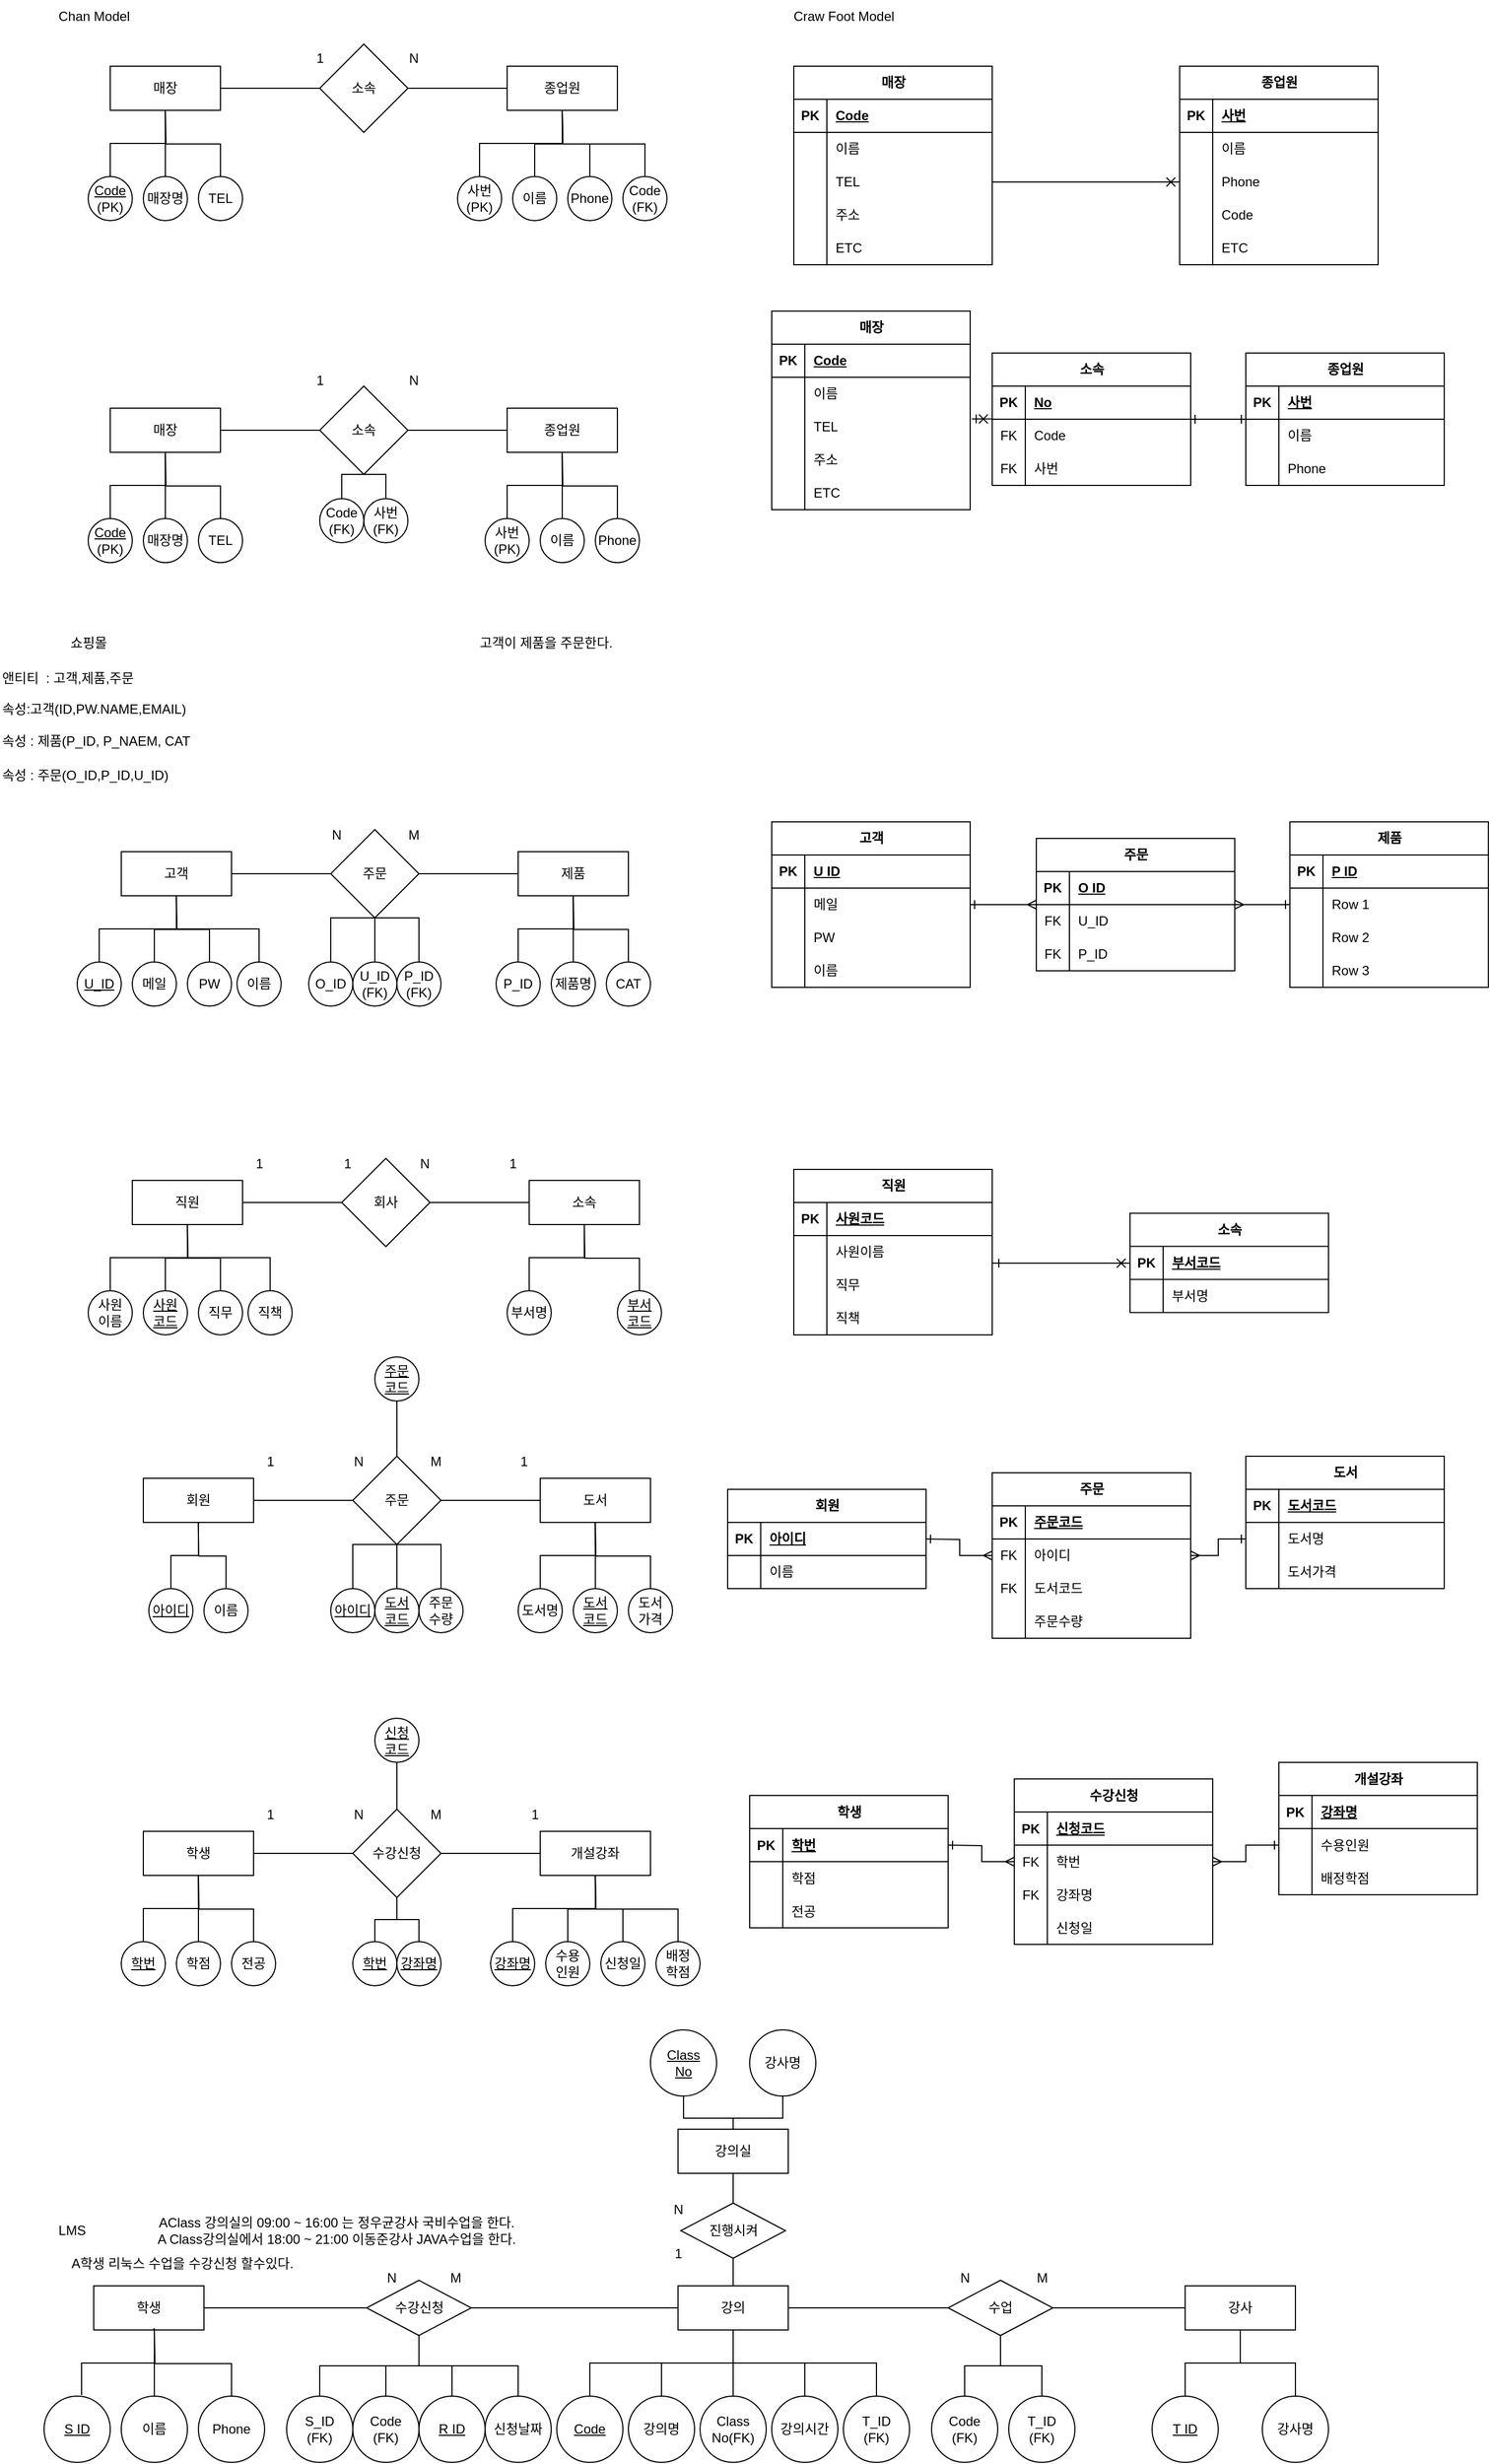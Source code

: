 <mxfile version="21.2.9" type="github">
  <diagram id="R2lEEEUBdFMjLlhIrx00" name="Page-1">
    <mxGraphModel dx="1195" dy="663" grid="1" gridSize="10" guides="1" tooltips="1" connect="1" arrows="0" fold="1" page="1" pageScale="1" pageWidth="3300" pageHeight="4681" math="0" shadow="0" extFonts="Permanent Marker^https://fonts.googleapis.com/css?family=Permanent+Marker">
      <root>
        <mxCell id="0" />
        <mxCell id="1" parent="0" />
        <mxCell id="QtYEX822FRUw2U8XeDfZ-8" value="" style="rounded=0;orthogonalLoop=1;jettySize=auto;html=1;endArrow=none;endFill=0;" parent="1" source="QtYEX822FRUw2U8XeDfZ-1" target="QtYEX822FRUw2U8XeDfZ-7" edge="1">
          <mxGeometry relative="1" as="geometry" />
        </mxCell>
        <mxCell id="QtYEX822FRUw2U8XeDfZ-1" value="매장" style="whiteSpace=wrap;html=1;align=center;" parent="1" vertex="1">
          <mxGeometry x="180" y="80" width="100" height="40" as="geometry" />
        </mxCell>
        <mxCell id="QtYEX822FRUw2U8XeDfZ-4" value="Chan Model" style="text;html=1;align=center;verticalAlign=middle;resizable=0;points=[];autosize=1;strokeColor=none;fillColor=none;" parent="1" vertex="1">
          <mxGeometry x="120" y="20" width="90" height="30" as="geometry" />
        </mxCell>
        <mxCell id="QtYEX822FRUw2U8XeDfZ-12" value="" style="edgeStyle=orthogonalEdgeStyle;rounded=0;orthogonalLoop=1;jettySize=auto;html=1;strokeColor=default;startArrow=none;startFill=0;endArrow=none;endFill=0;" parent="1" source="QtYEX822FRUw2U8XeDfZ-7" target="QtYEX822FRUw2U8XeDfZ-11" edge="1">
          <mxGeometry relative="1" as="geometry" />
        </mxCell>
        <mxCell id="QtYEX822FRUw2U8XeDfZ-7" value="소속" style="rhombus;whiteSpace=wrap;html=1;" parent="1" vertex="1">
          <mxGeometry x="370" y="60" width="80" height="80" as="geometry" />
        </mxCell>
        <mxCell id="QtYEX822FRUw2U8XeDfZ-11" value="종업원" style="whiteSpace=wrap;html=1;align=center;" parent="1" vertex="1">
          <mxGeometry x="540" y="80" width="100" height="40" as="geometry" />
        </mxCell>
        <mxCell id="QtYEX822FRUw2U8XeDfZ-14" value="N" style="text;html=1;align=center;verticalAlign=middle;resizable=0;points=[];autosize=1;strokeColor=none;fillColor=none;" parent="1" vertex="1">
          <mxGeometry x="440" y="58" width="30" height="30" as="geometry" />
        </mxCell>
        <mxCell id="QtYEX822FRUw2U8XeDfZ-15" value="1" style="text;html=1;align=center;verticalAlign=middle;resizable=0;points=[];autosize=1;strokeColor=none;fillColor=none;" parent="1" vertex="1">
          <mxGeometry x="355" y="58" width="30" height="30" as="geometry" />
        </mxCell>
        <mxCell id="QtYEX822FRUw2U8XeDfZ-16" value="&lt;u&gt;Code&lt;/u&gt;&lt;br&gt;(PK)" style="ellipse;whiteSpace=wrap;html=1;align=center;" parent="1" vertex="1">
          <mxGeometry x="160" y="180" width="40" height="40" as="geometry" />
        </mxCell>
        <mxCell id="QtYEX822FRUw2U8XeDfZ-20" style="edgeStyle=orthogonalEdgeStyle;rounded=0;orthogonalLoop=1;jettySize=auto;html=1;exitX=0.5;exitY=0;exitDx=0;exitDy=0;endArrow=none;endFill=0;" parent="1" source="QtYEX822FRUw2U8XeDfZ-17" edge="1">
          <mxGeometry relative="1" as="geometry">
            <mxPoint x="229.8" y="120" as="targetPoint" />
          </mxGeometry>
        </mxCell>
        <mxCell id="QtYEX822FRUw2U8XeDfZ-17" value="매장명" style="ellipse;whiteSpace=wrap;html=1;align=center;" parent="1" vertex="1">
          <mxGeometry x="210" y="180" width="40" height="40" as="geometry" />
        </mxCell>
        <mxCell id="QtYEX822FRUw2U8XeDfZ-21" style="edgeStyle=orthogonalEdgeStyle;rounded=0;orthogonalLoop=1;jettySize=auto;html=1;exitX=0.5;exitY=0;exitDx=0;exitDy=0;endArrow=none;endFill=0;" parent="1" source="QtYEX822FRUw2U8XeDfZ-18" edge="1">
          <mxGeometry relative="1" as="geometry">
            <mxPoint x="230" y="120" as="targetPoint" />
          </mxGeometry>
        </mxCell>
        <mxCell id="QtYEX822FRUw2U8XeDfZ-18" value="TEL" style="ellipse;whiteSpace=wrap;html=1;align=center;" parent="1" vertex="1">
          <mxGeometry x="260" y="180" width="40" height="40" as="geometry" />
        </mxCell>
        <mxCell id="QtYEX822FRUw2U8XeDfZ-19" value="" style="edgeStyle=orthogonalEdgeStyle;orthogonalLoop=1;jettySize=auto;html=1;rounded=0;exitX=0.5;exitY=0;exitDx=0;exitDy=0;entryX=0.5;entryY=1;entryDx=0;entryDy=0;endArrow=none;endFill=0;" parent="1" source="QtYEX822FRUw2U8XeDfZ-16" target="QtYEX822FRUw2U8XeDfZ-1" edge="1">
          <mxGeometry width="100" relative="1" as="geometry">
            <mxPoint x="180" y="170" as="sourcePoint" />
            <mxPoint x="280" y="170" as="targetPoint" />
          </mxGeometry>
        </mxCell>
        <mxCell id="QtYEX822FRUw2U8XeDfZ-25" style="edgeStyle=orthogonalEdgeStyle;rounded=0;orthogonalLoop=1;jettySize=auto;html=1;exitX=0.5;exitY=0;exitDx=0;exitDy=0;entryX=0.5;entryY=1;entryDx=0;entryDy=0;endArrow=none;endFill=0;" parent="1" source="QtYEX822FRUw2U8XeDfZ-22" target="QtYEX822FRUw2U8XeDfZ-11" edge="1">
          <mxGeometry relative="1" as="geometry" />
        </mxCell>
        <mxCell id="QtYEX822FRUw2U8XeDfZ-22" value="사번&lt;br&gt;(PK)" style="ellipse;whiteSpace=wrap;html=1;align=center;" parent="1" vertex="1">
          <mxGeometry x="495" y="180" width="40" height="40" as="geometry" />
        </mxCell>
        <mxCell id="QtYEX822FRUw2U8XeDfZ-27" style="edgeStyle=orthogonalEdgeStyle;rounded=0;orthogonalLoop=1;jettySize=auto;html=1;exitX=0.5;exitY=0;exitDx=0;exitDy=0;endArrow=none;endFill=0;" parent="1" source="QtYEX822FRUw2U8XeDfZ-23" edge="1">
          <mxGeometry relative="1" as="geometry">
            <mxPoint x="589.8" y="120" as="targetPoint" />
          </mxGeometry>
        </mxCell>
        <mxCell id="QtYEX822FRUw2U8XeDfZ-23" value="이름" style="ellipse;whiteSpace=wrap;html=1;align=center;" parent="1" vertex="1">
          <mxGeometry x="545" y="180" width="40" height="40" as="geometry" />
        </mxCell>
        <mxCell id="QtYEX822FRUw2U8XeDfZ-26" style="edgeStyle=orthogonalEdgeStyle;rounded=0;orthogonalLoop=1;jettySize=auto;html=1;exitX=0.5;exitY=0;exitDx=0;exitDy=0;endArrow=none;endFill=0;" parent="1" source="QtYEX822FRUw2U8XeDfZ-24" edge="1">
          <mxGeometry relative="1" as="geometry">
            <mxPoint x="590" y="120" as="targetPoint" />
          </mxGeometry>
        </mxCell>
        <mxCell id="QtYEX822FRUw2U8XeDfZ-24" value="Phone" style="ellipse;whiteSpace=wrap;html=1;align=center;" parent="1" vertex="1">
          <mxGeometry x="595" y="180" width="40" height="40" as="geometry" />
        </mxCell>
        <mxCell id="QtYEX822FRUw2U8XeDfZ-29" style="edgeStyle=orthogonalEdgeStyle;rounded=0;orthogonalLoop=1;jettySize=auto;html=1;exitX=0.5;exitY=0;exitDx=0;exitDy=0;endArrow=none;endFill=0;" parent="1" source="QtYEX822FRUw2U8XeDfZ-28" edge="1">
          <mxGeometry relative="1" as="geometry">
            <mxPoint x="590" y="120" as="targetPoint" />
          </mxGeometry>
        </mxCell>
        <mxCell id="QtYEX822FRUw2U8XeDfZ-28" value="Code&lt;br&gt;(FK)" style="ellipse;whiteSpace=wrap;html=1;align=center;" parent="1" vertex="1">
          <mxGeometry x="645" y="180" width="40" height="40" as="geometry" />
        </mxCell>
        <mxCell id="QtYEX822FRUw2U8XeDfZ-30" value="" style="rounded=0;orthogonalLoop=1;jettySize=auto;html=1;endArrow=none;endFill=0;" parent="1" source="QtYEX822FRUw2U8XeDfZ-31" target="QtYEX822FRUw2U8XeDfZ-33" edge="1">
          <mxGeometry relative="1" as="geometry" />
        </mxCell>
        <mxCell id="QtYEX822FRUw2U8XeDfZ-31" value="매장" style="whiteSpace=wrap;html=1;align=center;" parent="1" vertex="1">
          <mxGeometry x="180" y="390" width="100" height="40" as="geometry" />
        </mxCell>
        <mxCell id="QtYEX822FRUw2U8XeDfZ-32" value="" style="edgeStyle=orthogonalEdgeStyle;rounded=0;orthogonalLoop=1;jettySize=auto;html=1;strokeColor=default;startArrow=none;startFill=0;endArrow=none;endFill=0;" parent="1" source="QtYEX822FRUw2U8XeDfZ-33" target="QtYEX822FRUw2U8XeDfZ-34" edge="1">
          <mxGeometry relative="1" as="geometry" />
        </mxCell>
        <mxCell id="QtYEX822FRUw2U8XeDfZ-33" value="소속" style="rhombus;whiteSpace=wrap;html=1;" parent="1" vertex="1">
          <mxGeometry x="370" y="370" width="80" height="80" as="geometry" />
        </mxCell>
        <mxCell id="QtYEX822FRUw2U8XeDfZ-34" value="종업원" style="whiteSpace=wrap;html=1;align=center;" parent="1" vertex="1">
          <mxGeometry x="540" y="390" width="100" height="40" as="geometry" />
        </mxCell>
        <mxCell id="QtYEX822FRUw2U8XeDfZ-35" value="N" style="text;html=1;align=center;verticalAlign=middle;resizable=0;points=[];autosize=1;strokeColor=none;fillColor=none;" parent="1" vertex="1">
          <mxGeometry x="440" y="350" width="30" height="30" as="geometry" />
        </mxCell>
        <mxCell id="QtYEX822FRUw2U8XeDfZ-36" value="1" style="text;html=1;align=center;verticalAlign=middle;resizable=0;points=[];autosize=1;strokeColor=none;fillColor=none;" parent="1" vertex="1">
          <mxGeometry x="355" y="350" width="30" height="30" as="geometry" />
        </mxCell>
        <mxCell id="QtYEX822FRUw2U8XeDfZ-37" value="&lt;u&gt;Code&lt;/u&gt;&lt;br&gt;(PK)" style="ellipse;whiteSpace=wrap;html=1;align=center;" parent="1" vertex="1">
          <mxGeometry x="160" y="490" width="40" height="40" as="geometry" />
        </mxCell>
        <mxCell id="QtYEX822FRUw2U8XeDfZ-38" style="edgeStyle=orthogonalEdgeStyle;rounded=0;orthogonalLoop=1;jettySize=auto;html=1;exitX=0.5;exitY=0;exitDx=0;exitDy=0;endArrow=none;endFill=0;" parent="1" source="QtYEX822FRUw2U8XeDfZ-39" edge="1">
          <mxGeometry relative="1" as="geometry">
            <mxPoint x="229.8" y="430" as="targetPoint" />
          </mxGeometry>
        </mxCell>
        <mxCell id="QtYEX822FRUw2U8XeDfZ-39" value="매장명" style="ellipse;whiteSpace=wrap;html=1;align=center;" parent="1" vertex="1">
          <mxGeometry x="210" y="490" width="40" height="40" as="geometry" />
        </mxCell>
        <mxCell id="QtYEX822FRUw2U8XeDfZ-40" style="edgeStyle=orthogonalEdgeStyle;rounded=0;orthogonalLoop=1;jettySize=auto;html=1;exitX=0.5;exitY=0;exitDx=0;exitDy=0;endArrow=none;endFill=0;" parent="1" source="QtYEX822FRUw2U8XeDfZ-41" edge="1">
          <mxGeometry relative="1" as="geometry">
            <mxPoint x="230" y="430" as="targetPoint" />
          </mxGeometry>
        </mxCell>
        <mxCell id="QtYEX822FRUw2U8XeDfZ-41" value="TEL" style="ellipse;whiteSpace=wrap;html=1;align=center;" parent="1" vertex="1">
          <mxGeometry x="260" y="490" width="40" height="40" as="geometry" />
        </mxCell>
        <mxCell id="QtYEX822FRUw2U8XeDfZ-42" value="" style="edgeStyle=orthogonalEdgeStyle;orthogonalLoop=1;jettySize=auto;html=1;rounded=0;exitX=0.5;exitY=0;exitDx=0;exitDy=0;entryX=0.5;entryY=1;entryDx=0;entryDy=0;endArrow=none;endFill=0;" parent="1" source="QtYEX822FRUw2U8XeDfZ-37" target="QtYEX822FRUw2U8XeDfZ-31" edge="1">
          <mxGeometry width="100" relative="1" as="geometry">
            <mxPoint x="180" y="480" as="sourcePoint" />
            <mxPoint x="280" y="480" as="targetPoint" />
          </mxGeometry>
        </mxCell>
        <mxCell id="QtYEX822FRUw2U8XeDfZ-43" style="edgeStyle=orthogonalEdgeStyle;rounded=0;orthogonalLoop=1;jettySize=auto;html=1;exitX=0.5;exitY=0;exitDx=0;exitDy=0;entryX=0.5;entryY=1;entryDx=0;entryDy=0;endArrow=none;endFill=0;" parent="1" source="QtYEX822FRUw2U8XeDfZ-44" target="QtYEX822FRUw2U8XeDfZ-34" edge="1">
          <mxGeometry relative="1" as="geometry" />
        </mxCell>
        <mxCell id="QtYEX822FRUw2U8XeDfZ-44" value="사번&lt;br&gt;(PK)" style="ellipse;whiteSpace=wrap;html=1;align=center;" parent="1" vertex="1">
          <mxGeometry x="520" y="490" width="40" height="40" as="geometry" />
        </mxCell>
        <mxCell id="QtYEX822FRUw2U8XeDfZ-45" style="edgeStyle=orthogonalEdgeStyle;rounded=0;orthogonalLoop=1;jettySize=auto;html=1;exitX=0.5;exitY=0;exitDx=0;exitDy=0;endArrow=none;endFill=0;" parent="1" source="QtYEX822FRUw2U8XeDfZ-46" edge="1">
          <mxGeometry relative="1" as="geometry">
            <mxPoint x="589.8" y="430" as="targetPoint" />
          </mxGeometry>
        </mxCell>
        <mxCell id="QtYEX822FRUw2U8XeDfZ-46" value="이름" style="ellipse;whiteSpace=wrap;html=1;align=center;" parent="1" vertex="1">
          <mxGeometry x="570" y="490" width="40" height="40" as="geometry" />
        </mxCell>
        <mxCell id="QtYEX822FRUw2U8XeDfZ-47" style="edgeStyle=orthogonalEdgeStyle;rounded=0;orthogonalLoop=1;jettySize=auto;html=1;exitX=0.5;exitY=0;exitDx=0;exitDy=0;endArrow=none;endFill=0;" parent="1" source="QtYEX822FRUw2U8XeDfZ-48" edge="1">
          <mxGeometry relative="1" as="geometry">
            <mxPoint x="590" y="430" as="targetPoint" />
          </mxGeometry>
        </mxCell>
        <mxCell id="QtYEX822FRUw2U8XeDfZ-48" value="Phone" style="ellipse;whiteSpace=wrap;html=1;align=center;" parent="1" vertex="1">
          <mxGeometry x="620" y="490" width="40" height="40" as="geometry" />
        </mxCell>
        <mxCell id="QtYEX822FRUw2U8XeDfZ-53" style="edgeStyle=orthogonalEdgeStyle;rounded=0;orthogonalLoop=1;jettySize=auto;html=1;exitX=0.5;exitY=0;exitDx=0;exitDy=0;endArrow=none;endFill=0;entryX=0.5;entryY=1;entryDx=0;entryDy=0;" parent="1" source="QtYEX822FRUw2U8XeDfZ-51" edge="1">
          <mxGeometry relative="1" as="geometry">
            <mxPoint x="420" y="450.04" as="targetPoint" />
            <Array as="points">
              <mxPoint x="390" y="450.04" />
              <mxPoint x="410" y="450.04" />
            </Array>
          </mxGeometry>
        </mxCell>
        <mxCell id="QtYEX822FRUw2U8XeDfZ-51" value="Code&lt;br&gt;(FK)" style="ellipse;whiteSpace=wrap;html=1;align=center;" parent="1" vertex="1">
          <mxGeometry x="370" y="472.04" width="40" height="40" as="geometry" />
        </mxCell>
        <mxCell id="QtYEX822FRUw2U8XeDfZ-55" style="edgeStyle=orthogonalEdgeStyle;rounded=0;orthogonalLoop=1;jettySize=auto;html=1;endArrow=none;endFill=0;exitX=0.5;exitY=0;exitDx=0;exitDy=0;" parent="1" source="QtYEX822FRUw2U8XeDfZ-52" edge="1">
          <mxGeometry relative="1" as="geometry">
            <mxPoint x="430" y="470.04" as="sourcePoint" />
            <mxPoint x="410" y="450.04" as="targetPoint" />
            <Array as="points">
              <mxPoint x="430" y="450.04" />
            </Array>
          </mxGeometry>
        </mxCell>
        <mxCell id="QtYEX822FRUw2U8XeDfZ-52" value="사번&lt;br&gt;(FK)" style="ellipse;whiteSpace=wrap;html=1;align=center;" parent="1" vertex="1">
          <mxGeometry x="410" y="472.04" width="40" height="40" as="geometry" />
        </mxCell>
        <mxCell id="QtYEX822FRUw2U8XeDfZ-56" value="Craw Foot Model" style="text;html=1;align=center;verticalAlign=middle;resizable=0;points=[];autosize=1;strokeColor=none;fillColor=none;" parent="1" vertex="1">
          <mxGeometry x="790" y="20" width="110" height="30" as="geometry" />
        </mxCell>
        <mxCell id="QtYEX822FRUw2U8XeDfZ-73" style="edgeStyle=orthogonalEdgeStyle;rounded=0;orthogonalLoop=1;jettySize=auto;html=1;exitX=1;exitY=0;exitDx=0;exitDy=0;" parent="1" source="QtYEX822FRUw2U8XeDfZ-57" edge="1">
          <mxGeometry relative="1" as="geometry">
            <mxPoint x="980.2" y="79.8" as="targetPoint" />
          </mxGeometry>
        </mxCell>
        <mxCell id="QtYEX822FRUw2U8XeDfZ-57" value="매장" style="shape=table;startSize=30;container=1;collapsible=1;childLayout=tableLayout;fixedRows=1;rowLines=0;fontStyle=1;align=center;resizeLast=1;html=1;" parent="1" vertex="1">
          <mxGeometry x="800" y="80" width="180" height="180" as="geometry" />
        </mxCell>
        <mxCell id="QtYEX822FRUw2U8XeDfZ-58" value="" style="shape=tableRow;horizontal=0;startSize=0;swimlaneHead=0;swimlaneBody=0;fillColor=none;collapsible=0;dropTarget=0;points=[[0,0.5],[1,0.5]];portConstraint=eastwest;top=0;left=0;right=0;bottom=1;" parent="QtYEX822FRUw2U8XeDfZ-57" vertex="1">
          <mxGeometry y="30" width="180" height="30" as="geometry" />
        </mxCell>
        <mxCell id="QtYEX822FRUw2U8XeDfZ-59" value="PK" style="shape=partialRectangle;connectable=0;fillColor=none;top=0;left=0;bottom=0;right=0;fontStyle=1;overflow=hidden;whiteSpace=wrap;html=1;" parent="QtYEX822FRUw2U8XeDfZ-58" vertex="1">
          <mxGeometry width="30" height="30" as="geometry">
            <mxRectangle width="30" height="30" as="alternateBounds" />
          </mxGeometry>
        </mxCell>
        <mxCell id="QtYEX822FRUw2U8XeDfZ-60" value="Code" style="shape=partialRectangle;connectable=0;fillColor=none;top=0;left=0;bottom=0;right=0;align=left;spacingLeft=6;fontStyle=5;overflow=hidden;whiteSpace=wrap;html=1;" parent="QtYEX822FRUw2U8XeDfZ-58" vertex="1">
          <mxGeometry x="30" width="150" height="30" as="geometry">
            <mxRectangle width="150" height="30" as="alternateBounds" />
          </mxGeometry>
        </mxCell>
        <mxCell id="QtYEX822FRUw2U8XeDfZ-61" value="" style="shape=tableRow;horizontal=0;startSize=0;swimlaneHead=0;swimlaneBody=0;fillColor=none;collapsible=0;dropTarget=0;points=[[0,0.5],[1,0.5]];portConstraint=eastwest;top=0;left=0;right=0;bottom=0;" parent="QtYEX822FRUw2U8XeDfZ-57" vertex="1">
          <mxGeometry y="60" width="180" height="30" as="geometry" />
        </mxCell>
        <mxCell id="QtYEX822FRUw2U8XeDfZ-62" value="" style="shape=partialRectangle;connectable=0;fillColor=none;top=0;left=0;bottom=0;right=0;editable=1;overflow=hidden;whiteSpace=wrap;html=1;" parent="QtYEX822FRUw2U8XeDfZ-61" vertex="1">
          <mxGeometry width="30" height="30" as="geometry">
            <mxRectangle width="30" height="30" as="alternateBounds" />
          </mxGeometry>
        </mxCell>
        <mxCell id="QtYEX822FRUw2U8XeDfZ-63" value="이름&lt;span style=&quot;white-space: pre;&quot;&gt; &lt;/span&gt;&lt;br&gt;" style="shape=partialRectangle;connectable=0;fillColor=none;top=0;left=0;bottom=0;right=0;align=left;spacingLeft=6;overflow=hidden;whiteSpace=wrap;html=1;" parent="QtYEX822FRUw2U8XeDfZ-61" vertex="1">
          <mxGeometry x="30" width="150" height="30" as="geometry">
            <mxRectangle width="150" height="30" as="alternateBounds" />
          </mxGeometry>
        </mxCell>
        <mxCell id="QtYEX822FRUw2U8XeDfZ-64" value="" style="shape=tableRow;horizontal=0;startSize=0;swimlaneHead=0;swimlaneBody=0;fillColor=none;collapsible=0;dropTarget=0;points=[[0,0.5],[1,0.5]];portConstraint=eastwest;top=0;left=0;right=0;bottom=0;" parent="QtYEX822FRUw2U8XeDfZ-57" vertex="1">
          <mxGeometry y="90" width="180" height="30" as="geometry" />
        </mxCell>
        <mxCell id="QtYEX822FRUw2U8XeDfZ-65" value="" style="shape=partialRectangle;connectable=0;fillColor=none;top=0;left=0;bottom=0;right=0;editable=1;overflow=hidden;whiteSpace=wrap;html=1;" parent="QtYEX822FRUw2U8XeDfZ-64" vertex="1">
          <mxGeometry width="30" height="30" as="geometry">
            <mxRectangle width="30" height="30" as="alternateBounds" />
          </mxGeometry>
        </mxCell>
        <mxCell id="QtYEX822FRUw2U8XeDfZ-66" value="TEL" style="shape=partialRectangle;connectable=0;fillColor=none;top=0;left=0;bottom=0;right=0;align=left;spacingLeft=6;overflow=hidden;whiteSpace=wrap;html=1;" parent="QtYEX822FRUw2U8XeDfZ-64" vertex="1">
          <mxGeometry x="30" width="150" height="30" as="geometry">
            <mxRectangle width="150" height="30" as="alternateBounds" />
          </mxGeometry>
        </mxCell>
        <mxCell id="QtYEX822FRUw2U8XeDfZ-67" value="" style="shape=tableRow;horizontal=0;startSize=0;swimlaneHead=0;swimlaneBody=0;fillColor=none;collapsible=0;dropTarget=0;points=[[0,0.5],[1,0.5]];portConstraint=eastwest;top=0;left=0;right=0;bottom=0;" parent="QtYEX822FRUw2U8XeDfZ-57" vertex="1">
          <mxGeometry y="120" width="180" height="30" as="geometry" />
        </mxCell>
        <mxCell id="QtYEX822FRUw2U8XeDfZ-68" value="" style="shape=partialRectangle;connectable=0;fillColor=none;top=0;left=0;bottom=0;right=0;editable=1;overflow=hidden;whiteSpace=wrap;html=1;" parent="QtYEX822FRUw2U8XeDfZ-67" vertex="1">
          <mxGeometry width="30" height="30" as="geometry">
            <mxRectangle width="30" height="30" as="alternateBounds" />
          </mxGeometry>
        </mxCell>
        <mxCell id="QtYEX822FRUw2U8XeDfZ-69" value="주소" style="shape=partialRectangle;connectable=0;fillColor=none;top=0;left=0;bottom=0;right=0;align=left;spacingLeft=6;overflow=hidden;whiteSpace=wrap;html=1;" parent="QtYEX822FRUw2U8XeDfZ-67" vertex="1">
          <mxGeometry x="30" width="150" height="30" as="geometry">
            <mxRectangle width="150" height="30" as="alternateBounds" />
          </mxGeometry>
        </mxCell>
        <mxCell id="QtYEX822FRUw2U8XeDfZ-70" value="" style="shape=tableRow;horizontal=0;startSize=0;swimlaneHead=0;swimlaneBody=0;fillColor=none;collapsible=0;dropTarget=0;points=[[0,0.5],[1,0.5]];portConstraint=eastwest;top=0;left=0;right=0;bottom=0;" parent="QtYEX822FRUw2U8XeDfZ-57" vertex="1">
          <mxGeometry y="150" width="180" height="30" as="geometry" />
        </mxCell>
        <mxCell id="QtYEX822FRUw2U8XeDfZ-71" value="" style="shape=partialRectangle;connectable=0;fillColor=none;top=0;left=0;bottom=0;right=0;editable=1;overflow=hidden;whiteSpace=wrap;html=1;" parent="QtYEX822FRUw2U8XeDfZ-70" vertex="1">
          <mxGeometry width="30" height="30" as="geometry">
            <mxRectangle width="30" height="30" as="alternateBounds" />
          </mxGeometry>
        </mxCell>
        <mxCell id="QtYEX822FRUw2U8XeDfZ-72" value="ETC" style="shape=partialRectangle;connectable=0;fillColor=none;top=0;left=0;bottom=0;right=0;align=left;spacingLeft=6;overflow=hidden;whiteSpace=wrap;html=1;" parent="QtYEX822FRUw2U8XeDfZ-70" vertex="1">
          <mxGeometry x="30" width="150" height="30" as="geometry">
            <mxRectangle width="150" height="30" as="alternateBounds" />
          </mxGeometry>
        </mxCell>
        <mxCell id="QtYEX822FRUw2U8XeDfZ-79" value="종업원" style="shape=table;startSize=30;container=1;collapsible=1;childLayout=tableLayout;fixedRows=1;rowLines=0;fontStyle=1;align=center;resizeLast=1;html=1;" parent="1" vertex="1">
          <mxGeometry x="1150" y="80" width="180" height="180" as="geometry" />
        </mxCell>
        <mxCell id="QtYEX822FRUw2U8XeDfZ-80" value="" style="shape=tableRow;horizontal=0;startSize=0;swimlaneHead=0;swimlaneBody=0;fillColor=none;collapsible=0;dropTarget=0;points=[[0,0.5],[1,0.5]];portConstraint=eastwest;top=0;left=0;right=0;bottom=1;" parent="QtYEX822FRUw2U8XeDfZ-79" vertex="1">
          <mxGeometry y="30" width="180" height="30" as="geometry" />
        </mxCell>
        <mxCell id="QtYEX822FRUw2U8XeDfZ-81" value="PK" style="shape=partialRectangle;connectable=0;fillColor=none;top=0;left=0;bottom=0;right=0;fontStyle=1;overflow=hidden;whiteSpace=wrap;html=1;" parent="QtYEX822FRUw2U8XeDfZ-80" vertex="1">
          <mxGeometry width="30" height="30" as="geometry">
            <mxRectangle width="30" height="30" as="alternateBounds" />
          </mxGeometry>
        </mxCell>
        <mxCell id="QtYEX822FRUw2U8XeDfZ-82" value="사번" style="shape=partialRectangle;connectable=0;fillColor=none;top=0;left=0;bottom=0;right=0;align=left;spacingLeft=6;fontStyle=5;overflow=hidden;whiteSpace=wrap;html=1;" parent="QtYEX822FRUw2U8XeDfZ-80" vertex="1">
          <mxGeometry x="30" width="150" height="30" as="geometry">
            <mxRectangle width="150" height="30" as="alternateBounds" />
          </mxGeometry>
        </mxCell>
        <mxCell id="QtYEX822FRUw2U8XeDfZ-83" value="" style="shape=tableRow;horizontal=0;startSize=0;swimlaneHead=0;swimlaneBody=0;fillColor=none;collapsible=0;dropTarget=0;points=[[0,0.5],[1,0.5]];portConstraint=eastwest;top=0;left=0;right=0;bottom=0;" parent="QtYEX822FRUw2U8XeDfZ-79" vertex="1">
          <mxGeometry y="60" width="180" height="30" as="geometry" />
        </mxCell>
        <mxCell id="QtYEX822FRUw2U8XeDfZ-84" value="" style="shape=partialRectangle;connectable=0;fillColor=none;top=0;left=0;bottom=0;right=0;editable=1;overflow=hidden;whiteSpace=wrap;html=1;" parent="QtYEX822FRUw2U8XeDfZ-83" vertex="1">
          <mxGeometry width="30" height="30" as="geometry">
            <mxRectangle width="30" height="30" as="alternateBounds" />
          </mxGeometry>
        </mxCell>
        <mxCell id="QtYEX822FRUw2U8XeDfZ-85" value="이름&lt;span style=&quot;white-space: pre;&quot;&gt; &lt;/span&gt;&lt;br&gt;" style="shape=partialRectangle;connectable=0;fillColor=none;top=0;left=0;bottom=0;right=0;align=left;spacingLeft=6;overflow=hidden;whiteSpace=wrap;html=1;" parent="QtYEX822FRUw2U8XeDfZ-83" vertex="1">
          <mxGeometry x="30" width="150" height="30" as="geometry">
            <mxRectangle width="150" height="30" as="alternateBounds" />
          </mxGeometry>
        </mxCell>
        <mxCell id="QtYEX822FRUw2U8XeDfZ-86" value="" style="shape=tableRow;horizontal=0;startSize=0;swimlaneHead=0;swimlaneBody=0;fillColor=none;collapsible=0;dropTarget=0;points=[[0,0.5],[1,0.5]];portConstraint=eastwest;top=0;left=0;right=0;bottom=0;" parent="QtYEX822FRUw2U8XeDfZ-79" vertex="1">
          <mxGeometry y="90" width="180" height="30" as="geometry" />
        </mxCell>
        <mxCell id="QtYEX822FRUw2U8XeDfZ-87" value="" style="shape=partialRectangle;connectable=0;fillColor=none;top=0;left=0;bottom=0;right=0;editable=1;overflow=hidden;whiteSpace=wrap;html=1;" parent="QtYEX822FRUw2U8XeDfZ-86" vertex="1">
          <mxGeometry width="30" height="30" as="geometry">
            <mxRectangle width="30" height="30" as="alternateBounds" />
          </mxGeometry>
        </mxCell>
        <mxCell id="QtYEX822FRUw2U8XeDfZ-88" value="Phone" style="shape=partialRectangle;connectable=0;fillColor=none;top=0;left=0;bottom=0;right=0;align=left;spacingLeft=6;overflow=hidden;whiteSpace=wrap;html=1;" parent="QtYEX822FRUw2U8XeDfZ-86" vertex="1">
          <mxGeometry x="30" width="150" height="30" as="geometry">
            <mxRectangle width="150" height="30" as="alternateBounds" />
          </mxGeometry>
        </mxCell>
        <mxCell id="QtYEX822FRUw2U8XeDfZ-89" value="" style="shape=tableRow;horizontal=0;startSize=0;swimlaneHead=0;swimlaneBody=0;fillColor=none;collapsible=0;dropTarget=0;points=[[0,0.5],[1,0.5]];portConstraint=eastwest;top=0;left=0;right=0;bottom=0;" parent="QtYEX822FRUw2U8XeDfZ-79" vertex="1">
          <mxGeometry y="120" width="180" height="30" as="geometry" />
        </mxCell>
        <mxCell id="QtYEX822FRUw2U8XeDfZ-90" value="" style="shape=partialRectangle;connectable=0;fillColor=none;top=0;left=0;bottom=0;right=0;editable=1;overflow=hidden;whiteSpace=wrap;html=1;" parent="QtYEX822FRUw2U8XeDfZ-89" vertex="1">
          <mxGeometry width="30" height="30" as="geometry">
            <mxRectangle width="30" height="30" as="alternateBounds" />
          </mxGeometry>
        </mxCell>
        <mxCell id="QtYEX822FRUw2U8XeDfZ-91" value="Code" style="shape=partialRectangle;connectable=0;fillColor=none;top=0;left=0;bottom=0;right=0;align=left;spacingLeft=6;overflow=hidden;whiteSpace=wrap;html=1;" parent="QtYEX822FRUw2U8XeDfZ-89" vertex="1">
          <mxGeometry x="30" width="150" height="30" as="geometry">
            <mxRectangle width="150" height="30" as="alternateBounds" />
          </mxGeometry>
        </mxCell>
        <mxCell id="QtYEX822FRUw2U8XeDfZ-92" value="" style="shape=tableRow;horizontal=0;startSize=0;swimlaneHead=0;swimlaneBody=0;fillColor=none;collapsible=0;dropTarget=0;points=[[0,0.5],[1,0.5]];portConstraint=eastwest;top=0;left=0;right=0;bottom=0;" parent="QtYEX822FRUw2U8XeDfZ-79" vertex="1">
          <mxGeometry y="150" width="180" height="30" as="geometry" />
        </mxCell>
        <mxCell id="QtYEX822FRUw2U8XeDfZ-93" value="" style="shape=partialRectangle;connectable=0;fillColor=none;top=0;left=0;bottom=0;right=0;editable=1;overflow=hidden;whiteSpace=wrap;html=1;" parent="QtYEX822FRUw2U8XeDfZ-92" vertex="1">
          <mxGeometry width="30" height="30" as="geometry">
            <mxRectangle width="30" height="30" as="alternateBounds" />
          </mxGeometry>
        </mxCell>
        <mxCell id="QtYEX822FRUw2U8XeDfZ-94" value="ETC" style="shape=partialRectangle;connectable=0;fillColor=none;top=0;left=0;bottom=0;right=0;align=left;spacingLeft=6;overflow=hidden;whiteSpace=wrap;html=1;" parent="QtYEX822FRUw2U8XeDfZ-92" vertex="1">
          <mxGeometry x="30" width="150" height="30" as="geometry">
            <mxRectangle width="150" height="30" as="alternateBounds" />
          </mxGeometry>
        </mxCell>
        <mxCell id="QtYEX822FRUw2U8XeDfZ-95" style="edgeStyle=orthogonalEdgeStyle;rounded=0;orthogonalLoop=1;jettySize=auto;html=1;exitX=1;exitY=0.5;exitDx=0;exitDy=0;entryX=0;entryY=0.5;entryDx=0;entryDy=0;startArrow=none;startFill=0;endArrow=cross;endFill=0;" parent="1" source="QtYEX822FRUw2U8XeDfZ-64" target="QtYEX822FRUw2U8XeDfZ-86" edge="1">
          <mxGeometry relative="1" as="geometry" />
        </mxCell>
        <mxCell id="QtYEX822FRUw2U8XeDfZ-97" value="매장" style="shape=table;startSize=30;container=1;collapsible=1;childLayout=tableLayout;fixedRows=1;rowLines=0;fontStyle=1;align=center;resizeLast=1;html=1;" parent="1" vertex="1">
          <mxGeometry x="780" y="302" width="180" height="180" as="geometry" />
        </mxCell>
        <mxCell id="QtYEX822FRUw2U8XeDfZ-98" value="" style="shape=tableRow;horizontal=0;startSize=0;swimlaneHead=0;swimlaneBody=0;fillColor=none;collapsible=0;dropTarget=0;points=[[0,0.5],[1,0.5]];portConstraint=eastwest;top=0;left=0;right=0;bottom=1;" parent="QtYEX822FRUw2U8XeDfZ-97" vertex="1">
          <mxGeometry y="30" width="180" height="30" as="geometry" />
        </mxCell>
        <mxCell id="QtYEX822FRUw2U8XeDfZ-99" value="PK" style="shape=partialRectangle;connectable=0;fillColor=none;top=0;left=0;bottom=0;right=0;fontStyle=1;overflow=hidden;whiteSpace=wrap;html=1;" parent="QtYEX822FRUw2U8XeDfZ-98" vertex="1">
          <mxGeometry width="30" height="30" as="geometry">
            <mxRectangle width="30" height="30" as="alternateBounds" />
          </mxGeometry>
        </mxCell>
        <mxCell id="QtYEX822FRUw2U8XeDfZ-100" value="Code" style="shape=partialRectangle;connectable=0;fillColor=none;top=0;left=0;bottom=0;right=0;align=left;spacingLeft=6;fontStyle=5;overflow=hidden;whiteSpace=wrap;html=1;" parent="QtYEX822FRUw2U8XeDfZ-98" vertex="1">
          <mxGeometry x="30" width="150" height="30" as="geometry">
            <mxRectangle width="150" height="30" as="alternateBounds" />
          </mxGeometry>
        </mxCell>
        <mxCell id="QtYEX822FRUw2U8XeDfZ-101" value="" style="shape=tableRow;horizontal=0;startSize=0;swimlaneHead=0;swimlaneBody=0;fillColor=none;collapsible=0;dropTarget=0;points=[[0,0.5],[1,0.5]];portConstraint=eastwest;top=0;left=0;right=0;bottom=0;" parent="QtYEX822FRUw2U8XeDfZ-97" vertex="1">
          <mxGeometry y="60" width="180" height="30" as="geometry" />
        </mxCell>
        <mxCell id="QtYEX822FRUw2U8XeDfZ-102" value="" style="shape=partialRectangle;connectable=0;fillColor=none;top=0;left=0;bottom=0;right=0;editable=1;overflow=hidden;whiteSpace=wrap;html=1;" parent="QtYEX822FRUw2U8XeDfZ-101" vertex="1">
          <mxGeometry width="30" height="30" as="geometry">
            <mxRectangle width="30" height="30" as="alternateBounds" />
          </mxGeometry>
        </mxCell>
        <mxCell id="QtYEX822FRUw2U8XeDfZ-103" value="이름&lt;span style=&quot;white-space: pre;&quot;&gt; &lt;/span&gt;&lt;br&gt;" style="shape=partialRectangle;connectable=0;fillColor=none;top=0;left=0;bottom=0;right=0;align=left;spacingLeft=6;overflow=hidden;whiteSpace=wrap;html=1;" parent="QtYEX822FRUw2U8XeDfZ-101" vertex="1">
          <mxGeometry x="30" width="150" height="30" as="geometry">
            <mxRectangle width="150" height="30" as="alternateBounds" />
          </mxGeometry>
        </mxCell>
        <mxCell id="QtYEX822FRUw2U8XeDfZ-104" value="" style="shape=tableRow;horizontal=0;startSize=0;swimlaneHead=0;swimlaneBody=0;fillColor=none;collapsible=0;dropTarget=0;points=[[0,0.5],[1,0.5]];portConstraint=eastwest;top=0;left=0;right=0;bottom=0;" parent="QtYEX822FRUw2U8XeDfZ-97" vertex="1">
          <mxGeometry y="90" width="180" height="30" as="geometry" />
        </mxCell>
        <mxCell id="QtYEX822FRUw2U8XeDfZ-105" value="" style="shape=partialRectangle;connectable=0;fillColor=none;top=0;left=0;bottom=0;right=0;editable=1;overflow=hidden;whiteSpace=wrap;html=1;" parent="QtYEX822FRUw2U8XeDfZ-104" vertex="1">
          <mxGeometry width="30" height="30" as="geometry">
            <mxRectangle width="30" height="30" as="alternateBounds" />
          </mxGeometry>
        </mxCell>
        <mxCell id="QtYEX822FRUw2U8XeDfZ-106" value="TEL" style="shape=partialRectangle;connectable=0;fillColor=none;top=0;left=0;bottom=0;right=0;align=left;spacingLeft=6;overflow=hidden;whiteSpace=wrap;html=1;" parent="QtYEX822FRUw2U8XeDfZ-104" vertex="1">
          <mxGeometry x="30" width="150" height="30" as="geometry">
            <mxRectangle width="150" height="30" as="alternateBounds" />
          </mxGeometry>
        </mxCell>
        <mxCell id="QtYEX822FRUw2U8XeDfZ-107" value="" style="shape=tableRow;horizontal=0;startSize=0;swimlaneHead=0;swimlaneBody=0;fillColor=none;collapsible=0;dropTarget=0;points=[[0,0.5],[1,0.5]];portConstraint=eastwest;top=0;left=0;right=0;bottom=0;" parent="QtYEX822FRUw2U8XeDfZ-97" vertex="1">
          <mxGeometry y="120" width="180" height="30" as="geometry" />
        </mxCell>
        <mxCell id="QtYEX822FRUw2U8XeDfZ-108" value="" style="shape=partialRectangle;connectable=0;fillColor=none;top=0;left=0;bottom=0;right=0;editable=1;overflow=hidden;whiteSpace=wrap;html=1;" parent="QtYEX822FRUw2U8XeDfZ-107" vertex="1">
          <mxGeometry width="30" height="30" as="geometry">
            <mxRectangle width="30" height="30" as="alternateBounds" />
          </mxGeometry>
        </mxCell>
        <mxCell id="QtYEX822FRUw2U8XeDfZ-109" value="주소" style="shape=partialRectangle;connectable=0;fillColor=none;top=0;left=0;bottom=0;right=0;align=left;spacingLeft=6;overflow=hidden;whiteSpace=wrap;html=1;" parent="QtYEX822FRUw2U8XeDfZ-107" vertex="1">
          <mxGeometry x="30" width="150" height="30" as="geometry">
            <mxRectangle width="150" height="30" as="alternateBounds" />
          </mxGeometry>
        </mxCell>
        <mxCell id="QtYEX822FRUw2U8XeDfZ-110" value="" style="shape=tableRow;horizontal=0;startSize=0;swimlaneHead=0;swimlaneBody=0;fillColor=none;collapsible=0;dropTarget=0;points=[[0,0.5],[1,0.5]];portConstraint=eastwest;top=0;left=0;right=0;bottom=0;" parent="QtYEX822FRUw2U8XeDfZ-97" vertex="1">
          <mxGeometry y="150" width="180" height="30" as="geometry" />
        </mxCell>
        <mxCell id="QtYEX822FRUw2U8XeDfZ-111" value="" style="shape=partialRectangle;connectable=0;fillColor=none;top=0;left=0;bottom=0;right=0;editable=1;overflow=hidden;whiteSpace=wrap;html=1;" parent="QtYEX822FRUw2U8XeDfZ-110" vertex="1">
          <mxGeometry width="30" height="30" as="geometry">
            <mxRectangle width="30" height="30" as="alternateBounds" />
          </mxGeometry>
        </mxCell>
        <mxCell id="QtYEX822FRUw2U8XeDfZ-112" value="ETC" style="shape=partialRectangle;connectable=0;fillColor=none;top=0;left=0;bottom=0;right=0;align=left;spacingLeft=6;overflow=hidden;whiteSpace=wrap;html=1;" parent="QtYEX822FRUw2U8XeDfZ-110" vertex="1">
          <mxGeometry x="30" width="150" height="30" as="geometry">
            <mxRectangle width="150" height="30" as="alternateBounds" />
          </mxGeometry>
        </mxCell>
        <mxCell id="QtYEX822FRUw2U8XeDfZ-113" value="소속" style="shape=table;startSize=30;container=1;collapsible=1;childLayout=tableLayout;fixedRows=1;rowLines=0;fontStyle=1;align=center;resizeLast=1;html=1;" parent="1" vertex="1">
          <mxGeometry x="980" y="340" width="180" height="120" as="geometry" />
        </mxCell>
        <mxCell id="QtYEX822FRUw2U8XeDfZ-114" value="" style="shape=tableRow;horizontal=0;startSize=0;swimlaneHead=0;swimlaneBody=0;fillColor=none;collapsible=0;dropTarget=0;points=[[0,0.5],[1,0.5]];portConstraint=eastwest;top=0;left=0;right=0;bottom=1;" parent="QtYEX822FRUw2U8XeDfZ-113" vertex="1">
          <mxGeometry y="30" width="180" height="30" as="geometry" />
        </mxCell>
        <mxCell id="QtYEX822FRUw2U8XeDfZ-115" value="PK" style="shape=partialRectangle;connectable=0;fillColor=none;top=0;left=0;bottom=0;right=0;fontStyle=1;overflow=hidden;whiteSpace=wrap;html=1;" parent="QtYEX822FRUw2U8XeDfZ-114" vertex="1">
          <mxGeometry width="30" height="30" as="geometry">
            <mxRectangle width="30" height="30" as="alternateBounds" />
          </mxGeometry>
        </mxCell>
        <mxCell id="QtYEX822FRUw2U8XeDfZ-116" value="No" style="shape=partialRectangle;connectable=0;fillColor=none;top=0;left=0;bottom=0;right=0;align=left;spacingLeft=6;fontStyle=5;overflow=hidden;whiteSpace=wrap;html=1;" parent="QtYEX822FRUw2U8XeDfZ-114" vertex="1">
          <mxGeometry x="30" width="150" height="30" as="geometry">
            <mxRectangle width="150" height="30" as="alternateBounds" />
          </mxGeometry>
        </mxCell>
        <mxCell id="QtYEX822FRUw2U8XeDfZ-117" value="" style="shape=tableRow;horizontal=0;startSize=0;swimlaneHead=0;swimlaneBody=0;fillColor=none;collapsible=0;dropTarget=0;points=[[0,0.5],[1,0.5]];portConstraint=eastwest;top=0;left=0;right=0;bottom=0;" parent="QtYEX822FRUw2U8XeDfZ-113" vertex="1">
          <mxGeometry y="60" width="180" height="30" as="geometry" />
        </mxCell>
        <mxCell id="QtYEX822FRUw2U8XeDfZ-118" value="FK" style="shape=partialRectangle;connectable=0;fillColor=none;top=0;left=0;bottom=0;right=0;editable=1;overflow=hidden;whiteSpace=wrap;html=1;" parent="QtYEX822FRUw2U8XeDfZ-117" vertex="1">
          <mxGeometry width="30" height="30" as="geometry">
            <mxRectangle width="30" height="30" as="alternateBounds" />
          </mxGeometry>
        </mxCell>
        <mxCell id="QtYEX822FRUw2U8XeDfZ-119" value="Code" style="shape=partialRectangle;connectable=0;fillColor=none;top=0;left=0;bottom=0;right=0;align=left;spacingLeft=6;overflow=hidden;whiteSpace=wrap;html=1;" parent="QtYEX822FRUw2U8XeDfZ-117" vertex="1">
          <mxGeometry x="30" width="150" height="30" as="geometry">
            <mxRectangle width="150" height="30" as="alternateBounds" />
          </mxGeometry>
        </mxCell>
        <mxCell id="QtYEX822FRUw2U8XeDfZ-120" value="" style="shape=tableRow;horizontal=0;startSize=0;swimlaneHead=0;swimlaneBody=0;fillColor=none;collapsible=0;dropTarget=0;points=[[0,0.5],[1,0.5]];portConstraint=eastwest;top=0;left=0;right=0;bottom=0;" parent="QtYEX822FRUw2U8XeDfZ-113" vertex="1">
          <mxGeometry y="90" width="180" height="30" as="geometry" />
        </mxCell>
        <mxCell id="QtYEX822FRUw2U8XeDfZ-121" value="FK" style="shape=partialRectangle;connectable=0;fillColor=none;top=0;left=0;bottom=0;right=0;editable=1;overflow=hidden;whiteSpace=wrap;html=1;" parent="QtYEX822FRUw2U8XeDfZ-120" vertex="1">
          <mxGeometry width="30" height="30" as="geometry">
            <mxRectangle width="30" height="30" as="alternateBounds" />
          </mxGeometry>
        </mxCell>
        <mxCell id="QtYEX822FRUw2U8XeDfZ-122" value="사번" style="shape=partialRectangle;connectable=0;fillColor=none;top=0;left=0;bottom=0;right=0;align=left;spacingLeft=6;overflow=hidden;whiteSpace=wrap;html=1;" parent="QtYEX822FRUw2U8XeDfZ-120" vertex="1">
          <mxGeometry x="30" width="150" height="30" as="geometry">
            <mxRectangle width="150" height="30" as="alternateBounds" />
          </mxGeometry>
        </mxCell>
        <mxCell id="QtYEX822FRUw2U8XeDfZ-130" value="종업원" style="shape=table;startSize=30;container=1;collapsible=1;childLayout=tableLayout;fixedRows=1;rowLines=0;fontStyle=1;align=center;resizeLast=1;html=1;" parent="1" vertex="1">
          <mxGeometry x="1210" y="340" width="180" height="120" as="geometry" />
        </mxCell>
        <mxCell id="QtYEX822FRUw2U8XeDfZ-131" value="" style="shape=tableRow;horizontal=0;startSize=0;swimlaneHead=0;swimlaneBody=0;fillColor=none;collapsible=0;dropTarget=0;points=[[0,0.5],[1,0.5]];portConstraint=eastwest;top=0;left=0;right=0;bottom=1;" parent="QtYEX822FRUw2U8XeDfZ-130" vertex="1">
          <mxGeometry y="30" width="180" height="30" as="geometry" />
        </mxCell>
        <mxCell id="QtYEX822FRUw2U8XeDfZ-132" value="PK" style="shape=partialRectangle;connectable=0;fillColor=none;top=0;left=0;bottom=0;right=0;fontStyle=1;overflow=hidden;whiteSpace=wrap;html=1;" parent="QtYEX822FRUw2U8XeDfZ-131" vertex="1">
          <mxGeometry width="30" height="30" as="geometry">
            <mxRectangle width="30" height="30" as="alternateBounds" />
          </mxGeometry>
        </mxCell>
        <mxCell id="QtYEX822FRUw2U8XeDfZ-133" value="사번" style="shape=partialRectangle;connectable=0;fillColor=none;top=0;left=0;bottom=0;right=0;align=left;spacingLeft=6;fontStyle=5;overflow=hidden;whiteSpace=wrap;html=1;" parent="QtYEX822FRUw2U8XeDfZ-131" vertex="1">
          <mxGeometry x="30" width="150" height="30" as="geometry">
            <mxRectangle width="150" height="30" as="alternateBounds" />
          </mxGeometry>
        </mxCell>
        <mxCell id="QtYEX822FRUw2U8XeDfZ-134" value="" style="shape=tableRow;horizontal=0;startSize=0;swimlaneHead=0;swimlaneBody=0;fillColor=none;collapsible=0;dropTarget=0;points=[[0,0.5],[1,0.5]];portConstraint=eastwest;top=0;left=0;right=0;bottom=0;" parent="QtYEX822FRUw2U8XeDfZ-130" vertex="1">
          <mxGeometry y="60" width="180" height="30" as="geometry" />
        </mxCell>
        <mxCell id="QtYEX822FRUw2U8XeDfZ-135" value="" style="shape=partialRectangle;connectable=0;fillColor=none;top=0;left=0;bottom=0;right=0;editable=1;overflow=hidden;whiteSpace=wrap;html=1;" parent="QtYEX822FRUw2U8XeDfZ-134" vertex="1">
          <mxGeometry width="30" height="30" as="geometry">
            <mxRectangle width="30" height="30" as="alternateBounds" />
          </mxGeometry>
        </mxCell>
        <mxCell id="QtYEX822FRUw2U8XeDfZ-136" value="이름&lt;span style=&quot;white-space: pre;&quot;&gt; &lt;/span&gt;&lt;br&gt;" style="shape=partialRectangle;connectable=0;fillColor=none;top=0;left=0;bottom=0;right=0;align=left;spacingLeft=6;overflow=hidden;whiteSpace=wrap;html=1;" parent="QtYEX822FRUw2U8XeDfZ-134" vertex="1">
          <mxGeometry x="30" width="150" height="30" as="geometry">
            <mxRectangle width="150" height="30" as="alternateBounds" />
          </mxGeometry>
        </mxCell>
        <mxCell id="QtYEX822FRUw2U8XeDfZ-137" value="" style="shape=tableRow;horizontal=0;startSize=0;swimlaneHead=0;swimlaneBody=0;fillColor=none;collapsible=0;dropTarget=0;points=[[0,0.5],[1,0.5]];portConstraint=eastwest;top=0;left=0;right=0;bottom=0;" parent="QtYEX822FRUw2U8XeDfZ-130" vertex="1">
          <mxGeometry y="90" width="180" height="30" as="geometry" />
        </mxCell>
        <mxCell id="QtYEX822FRUw2U8XeDfZ-138" value="" style="shape=partialRectangle;connectable=0;fillColor=none;top=0;left=0;bottom=0;right=0;editable=1;overflow=hidden;whiteSpace=wrap;html=1;" parent="QtYEX822FRUw2U8XeDfZ-137" vertex="1">
          <mxGeometry width="30" height="30" as="geometry">
            <mxRectangle width="30" height="30" as="alternateBounds" />
          </mxGeometry>
        </mxCell>
        <mxCell id="QtYEX822FRUw2U8XeDfZ-139" value="Phone" style="shape=partialRectangle;connectable=0;fillColor=none;top=0;left=0;bottom=0;right=0;align=left;spacingLeft=6;overflow=hidden;whiteSpace=wrap;html=1;" parent="QtYEX822FRUw2U8XeDfZ-137" vertex="1">
          <mxGeometry x="30" width="150" height="30" as="geometry">
            <mxRectangle width="150" height="30" as="alternateBounds" />
          </mxGeometry>
        </mxCell>
        <mxCell id="QtYEX822FRUw2U8XeDfZ-149" value="" style="endArrow=cross;html=1;rounded=0;exitX=1.008;exitY=0.258;exitDx=0;exitDy=0;exitPerimeter=0;startArrow=ERone;startFill=0;endFill=0;" parent="1" source="QtYEX822FRUw2U8XeDfZ-104" target="QtYEX822FRUw2U8XeDfZ-113" edge="1">
          <mxGeometry width="50" height="50" relative="1" as="geometry">
            <mxPoint x="1060" y="352" as="sourcePoint" />
            <mxPoint x="1110" y="302" as="targetPoint" />
          </mxGeometry>
        </mxCell>
        <mxCell id="QtYEX822FRUw2U8XeDfZ-150" value="" style="endArrow=ERone;html=1;rounded=0;startArrow=ERone;startFill=0;endFill=0;" parent="1" source="QtYEX822FRUw2U8XeDfZ-113" target="QtYEX822FRUw2U8XeDfZ-130" edge="1">
          <mxGeometry width="50" height="50" relative="1" as="geometry">
            <mxPoint x="1150" y="440" as="sourcePoint" />
            <mxPoint x="1200" y="390" as="targetPoint" />
          </mxGeometry>
        </mxCell>
        <mxCell id="QtYEX822FRUw2U8XeDfZ-151" value="쇼핑몰" style="text;html=1;align=center;verticalAlign=middle;resizable=0;points=[];autosize=1;strokeColor=none;fillColor=none;" parent="1" vertex="1">
          <mxGeometry x="130" y="588" width="60" height="30" as="geometry" />
        </mxCell>
        <mxCell id="QtYEX822FRUw2U8XeDfZ-152" value="앤티티&amp;nbsp; : 고객,제품,주문&lt;br&gt;&lt;br&gt;속성:고객(ID,PW.NAME,EMAIL)&lt;br&gt;&lt;br&gt;속성 : 제품(P_ID, P_NAEM, CAT" style="text;html=1;align=left;verticalAlign=middle;resizable=0;points=[];autosize=1;strokeColor=none;fillColor=none;" parent="1" vertex="1">
          <mxGeometry x="80" y="618" width="200" height="90" as="geometry" />
        </mxCell>
        <mxCell id="QtYEX822FRUw2U8XeDfZ-153" value="속성 : 주문(O_ID,P_ID,U_ID)" style="text;html=1;align=left;verticalAlign=middle;resizable=0;points=[];autosize=1;strokeColor=none;fillColor=none;" parent="1" vertex="1">
          <mxGeometry x="80" y="708" width="180" height="30" as="geometry" />
        </mxCell>
        <mxCell id="QtYEX822FRUw2U8XeDfZ-154" value="고객이 제품을 주문한다." style="text;html=1;align=center;verticalAlign=middle;resizable=0;points=[];autosize=1;strokeColor=none;fillColor=none;" parent="1" vertex="1">
          <mxGeometry x="500" y="588" width="150" height="30" as="geometry" />
        </mxCell>
        <mxCell id="QtYEX822FRUw2U8XeDfZ-155" value="" style="rounded=0;orthogonalLoop=1;jettySize=auto;html=1;endArrow=none;endFill=0;" parent="1" source="QtYEX822FRUw2U8XeDfZ-156" target="QtYEX822FRUw2U8XeDfZ-158" edge="1">
          <mxGeometry relative="1" as="geometry" />
        </mxCell>
        <mxCell id="QtYEX822FRUw2U8XeDfZ-156" value="고객" style="whiteSpace=wrap;html=1;align=center;" parent="1" vertex="1">
          <mxGeometry x="190" y="792" width="100" height="40" as="geometry" />
        </mxCell>
        <mxCell id="QtYEX822FRUw2U8XeDfZ-157" value="" style="edgeStyle=orthogonalEdgeStyle;rounded=0;orthogonalLoop=1;jettySize=auto;html=1;strokeColor=default;startArrow=none;startFill=0;endArrow=none;endFill=0;" parent="1" source="QtYEX822FRUw2U8XeDfZ-158" target="QtYEX822FRUw2U8XeDfZ-159" edge="1">
          <mxGeometry relative="1" as="geometry" />
        </mxCell>
        <mxCell id="QtYEX822FRUw2U8XeDfZ-158" value="주문" style="rhombus;whiteSpace=wrap;html=1;" parent="1" vertex="1">
          <mxGeometry x="380" y="772" width="80" height="80" as="geometry" />
        </mxCell>
        <mxCell id="QtYEX822FRUw2U8XeDfZ-159" value="제품" style="whiteSpace=wrap;html=1;align=center;" parent="1" vertex="1">
          <mxGeometry x="550" y="792" width="100" height="40" as="geometry" />
        </mxCell>
        <mxCell id="QtYEX822FRUw2U8XeDfZ-160" value="N" style="text;html=1;align=center;verticalAlign=middle;resizable=0;points=[];autosize=1;strokeColor=none;fillColor=none;" parent="1" vertex="1">
          <mxGeometry x="370" y="762" width="30" height="30" as="geometry" />
        </mxCell>
        <mxCell id="QtYEX822FRUw2U8XeDfZ-161" value="M" style="text;html=1;align=center;verticalAlign=middle;resizable=0;points=[];autosize=1;strokeColor=none;fillColor=none;" parent="1" vertex="1">
          <mxGeometry x="440" y="762" width="30" height="30" as="geometry" />
        </mxCell>
        <mxCell id="QtYEX822FRUw2U8XeDfZ-162" value="&lt;u&gt;U_ID&lt;/u&gt;" style="ellipse;whiteSpace=wrap;html=1;align=center;" parent="1" vertex="1">
          <mxGeometry x="150" y="892" width="40" height="40" as="geometry" />
        </mxCell>
        <mxCell id="QtYEX822FRUw2U8XeDfZ-163" style="edgeStyle=orthogonalEdgeStyle;rounded=0;orthogonalLoop=1;jettySize=auto;html=1;exitX=0.5;exitY=0;exitDx=0;exitDy=0;endArrow=none;endFill=0;" parent="1" source="QtYEX822FRUw2U8XeDfZ-164" edge="1">
          <mxGeometry relative="1" as="geometry">
            <mxPoint x="239.8" y="832" as="targetPoint" />
          </mxGeometry>
        </mxCell>
        <mxCell id="QtYEX822FRUw2U8XeDfZ-164" value="메일" style="ellipse;whiteSpace=wrap;html=1;align=center;" parent="1" vertex="1">
          <mxGeometry x="200" y="892" width="40" height="40" as="geometry" />
        </mxCell>
        <mxCell id="QtYEX822FRUw2U8XeDfZ-165" style="edgeStyle=orthogonalEdgeStyle;rounded=0;orthogonalLoop=1;jettySize=auto;html=1;exitX=0.5;exitY=0;exitDx=0;exitDy=0;endArrow=none;endFill=0;" parent="1" source="QtYEX822FRUw2U8XeDfZ-166" edge="1">
          <mxGeometry relative="1" as="geometry">
            <mxPoint x="240" y="832" as="targetPoint" />
          </mxGeometry>
        </mxCell>
        <mxCell id="QtYEX822FRUw2U8XeDfZ-166" value="PW" style="ellipse;whiteSpace=wrap;html=1;align=center;" parent="1" vertex="1">
          <mxGeometry x="250" y="892" width="40" height="40" as="geometry" />
        </mxCell>
        <mxCell id="QtYEX822FRUw2U8XeDfZ-167" value="" style="edgeStyle=orthogonalEdgeStyle;orthogonalLoop=1;jettySize=auto;html=1;rounded=0;exitX=0.5;exitY=0;exitDx=0;exitDy=0;entryX=0.5;entryY=1;entryDx=0;entryDy=0;endArrow=none;endFill=0;" parent="1" source="QtYEX822FRUw2U8XeDfZ-162" target="QtYEX822FRUw2U8XeDfZ-156" edge="1">
          <mxGeometry width="100" relative="1" as="geometry">
            <mxPoint x="190" y="882" as="sourcePoint" />
            <mxPoint x="290" y="882" as="targetPoint" />
          </mxGeometry>
        </mxCell>
        <mxCell id="QtYEX822FRUw2U8XeDfZ-168" style="edgeStyle=orthogonalEdgeStyle;rounded=0;orthogonalLoop=1;jettySize=auto;html=1;exitX=0.5;exitY=0;exitDx=0;exitDy=0;entryX=0.5;entryY=1;entryDx=0;entryDy=0;endArrow=none;endFill=0;" parent="1" source="QtYEX822FRUw2U8XeDfZ-169" target="QtYEX822FRUw2U8XeDfZ-159" edge="1">
          <mxGeometry relative="1" as="geometry" />
        </mxCell>
        <mxCell id="QtYEX822FRUw2U8XeDfZ-169" value="P_ID" style="ellipse;whiteSpace=wrap;html=1;align=center;" parent="1" vertex="1">
          <mxGeometry x="530" y="892" width="40" height="40" as="geometry" />
        </mxCell>
        <mxCell id="QtYEX822FRUw2U8XeDfZ-170" style="edgeStyle=orthogonalEdgeStyle;rounded=0;orthogonalLoop=1;jettySize=auto;html=1;exitX=0.5;exitY=0;exitDx=0;exitDy=0;endArrow=none;endFill=0;" parent="1" source="QtYEX822FRUw2U8XeDfZ-171" edge="1">
          <mxGeometry relative="1" as="geometry">
            <mxPoint x="599.8" y="832" as="targetPoint" />
          </mxGeometry>
        </mxCell>
        <mxCell id="QtYEX822FRUw2U8XeDfZ-171" value="제품명" style="ellipse;whiteSpace=wrap;html=1;align=center;" parent="1" vertex="1">
          <mxGeometry x="580" y="892" width="40" height="40" as="geometry" />
        </mxCell>
        <mxCell id="QtYEX822FRUw2U8XeDfZ-172" style="edgeStyle=orthogonalEdgeStyle;rounded=0;orthogonalLoop=1;jettySize=auto;html=1;exitX=0.5;exitY=0;exitDx=0;exitDy=0;endArrow=none;endFill=0;" parent="1" source="QtYEX822FRUw2U8XeDfZ-173" edge="1">
          <mxGeometry relative="1" as="geometry">
            <mxPoint x="600" y="832" as="targetPoint" />
          </mxGeometry>
        </mxCell>
        <mxCell id="QtYEX822FRUw2U8XeDfZ-173" value="CAT" style="ellipse;whiteSpace=wrap;html=1;align=center;" parent="1" vertex="1">
          <mxGeometry x="630" y="892" width="40" height="40" as="geometry" />
        </mxCell>
        <mxCell id="QtYEX822FRUw2U8XeDfZ-174" style="edgeStyle=orthogonalEdgeStyle;rounded=0;orthogonalLoop=1;jettySize=auto;html=1;exitX=0.5;exitY=0;exitDx=0;exitDy=0;endArrow=none;endFill=0;" parent="1" source="QtYEX822FRUw2U8XeDfZ-175" edge="1">
          <mxGeometry relative="1" as="geometry">
            <Array as="points">
              <mxPoint x="380" y="852" />
            </Array>
            <mxPoint x="420" y="852" as="targetPoint" />
          </mxGeometry>
        </mxCell>
        <mxCell id="QtYEX822FRUw2U8XeDfZ-175" value="O_ID" style="ellipse;whiteSpace=wrap;html=1;align=center;" parent="1" vertex="1">
          <mxGeometry x="360" y="892" width="40" height="40" as="geometry" />
        </mxCell>
        <mxCell id="QtYEX822FRUw2U8XeDfZ-176" style="edgeStyle=orthogonalEdgeStyle;rounded=0;orthogonalLoop=1;jettySize=auto;html=1;exitX=0.5;exitY=0;exitDx=0;exitDy=0;entryX=0.5;entryY=1;entryDx=0;entryDy=0;endArrow=none;endFill=0;" parent="1" target="QtYEX822FRUw2U8XeDfZ-158" edge="1">
          <mxGeometry relative="1" as="geometry">
            <mxPoint x="420" y="894" as="sourcePoint" />
            <mxPoint x="400" y="854" as="targetPoint" />
            <Array as="points">
              <mxPoint x="420" y="852" />
            </Array>
          </mxGeometry>
        </mxCell>
        <mxCell id="QtYEX822FRUw2U8XeDfZ-177" value="U_ID&lt;br&gt;(FK)" style="ellipse;whiteSpace=wrap;html=1;align=center;" parent="1" vertex="1">
          <mxGeometry x="400" y="892" width="40" height="40" as="geometry" />
        </mxCell>
        <mxCell id="QtYEX822FRUw2U8XeDfZ-180" style="edgeStyle=orthogonalEdgeStyle;rounded=0;orthogonalLoop=1;jettySize=auto;html=1;exitX=0.5;exitY=0;exitDx=0;exitDy=0;entryX=0.5;entryY=1;entryDx=0;entryDy=0;endArrow=none;endFill=0;" parent="1" source="QtYEX822FRUw2U8XeDfZ-178" target="QtYEX822FRUw2U8XeDfZ-156" edge="1">
          <mxGeometry relative="1" as="geometry" />
        </mxCell>
        <mxCell id="QtYEX822FRUw2U8XeDfZ-178" value="이름" style="ellipse;whiteSpace=wrap;html=1;align=center;" parent="1" vertex="1">
          <mxGeometry x="295" y="892" width="40" height="40" as="geometry" />
        </mxCell>
        <mxCell id="QtYEX822FRUw2U8XeDfZ-182" style="edgeStyle=orthogonalEdgeStyle;rounded=0;orthogonalLoop=1;jettySize=auto;html=1;exitX=0.5;exitY=0;exitDx=0;exitDy=0;endArrow=none;endFill=0;" parent="1" edge="1">
          <mxGeometry relative="1" as="geometry">
            <mxPoint x="400" y="852" as="targetPoint" />
            <mxPoint x="460" y="894" as="sourcePoint" />
            <Array as="points">
              <mxPoint x="460" y="852" />
            </Array>
          </mxGeometry>
        </mxCell>
        <mxCell id="QtYEX822FRUw2U8XeDfZ-181" value="P_ID&lt;br&gt;(FK)" style="ellipse;whiteSpace=wrap;html=1;align=center;" parent="1" vertex="1">
          <mxGeometry x="440" y="892" width="40" height="40" as="geometry" />
        </mxCell>
        <mxCell id="QtYEX822FRUw2U8XeDfZ-183" value="고객" style="shape=table;startSize=30;container=1;collapsible=1;childLayout=tableLayout;fixedRows=1;rowLines=0;fontStyle=1;align=center;resizeLast=1;html=1;" parent="1" vertex="1">
          <mxGeometry x="780" y="765" width="180" height="150" as="geometry" />
        </mxCell>
        <mxCell id="QtYEX822FRUw2U8XeDfZ-184" value="" style="shape=tableRow;horizontal=0;startSize=0;swimlaneHead=0;swimlaneBody=0;fillColor=none;collapsible=0;dropTarget=0;points=[[0,0.5],[1,0.5]];portConstraint=eastwest;top=0;left=0;right=0;bottom=1;" parent="QtYEX822FRUw2U8XeDfZ-183" vertex="1">
          <mxGeometry y="30" width="180" height="30" as="geometry" />
        </mxCell>
        <mxCell id="QtYEX822FRUw2U8XeDfZ-185" value="PK" style="shape=partialRectangle;connectable=0;fillColor=none;top=0;left=0;bottom=0;right=0;fontStyle=1;overflow=hidden;whiteSpace=wrap;html=1;" parent="QtYEX822FRUw2U8XeDfZ-184" vertex="1">
          <mxGeometry width="30" height="30" as="geometry">
            <mxRectangle width="30" height="30" as="alternateBounds" />
          </mxGeometry>
        </mxCell>
        <mxCell id="QtYEX822FRUw2U8XeDfZ-186" value="U ID" style="shape=partialRectangle;connectable=0;fillColor=none;top=0;left=0;bottom=0;right=0;align=left;spacingLeft=6;fontStyle=5;overflow=hidden;whiteSpace=wrap;html=1;" parent="QtYEX822FRUw2U8XeDfZ-184" vertex="1">
          <mxGeometry x="30" width="150" height="30" as="geometry">
            <mxRectangle width="150" height="30" as="alternateBounds" />
          </mxGeometry>
        </mxCell>
        <mxCell id="QtYEX822FRUw2U8XeDfZ-187" value="" style="shape=tableRow;horizontal=0;startSize=0;swimlaneHead=0;swimlaneBody=0;fillColor=none;collapsible=0;dropTarget=0;points=[[0,0.5],[1,0.5]];portConstraint=eastwest;top=0;left=0;right=0;bottom=0;" parent="QtYEX822FRUw2U8XeDfZ-183" vertex="1">
          <mxGeometry y="60" width="180" height="30" as="geometry" />
        </mxCell>
        <mxCell id="QtYEX822FRUw2U8XeDfZ-188" value="" style="shape=partialRectangle;connectable=0;fillColor=none;top=0;left=0;bottom=0;right=0;editable=1;overflow=hidden;whiteSpace=wrap;html=1;" parent="QtYEX822FRUw2U8XeDfZ-187" vertex="1">
          <mxGeometry width="30" height="30" as="geometry">
            <mxRectangle width="30" height="30" as="alternateBounds" />
          </mxGeometry>
        </mxCell>
        <mxCell id="QtYEX822FRUw2U8XeDfZ-189" value="메일" style="shape=partialRectangle;connectable=0;fillColor=none;top=0;left=0;bottom=0;right=0;align=left;spacingLeft=6;overflow=hidden;whiteSpace=wrap;html=1;" parent="QtYEX822FRUw2U8XeDfZ-187" vertex="1">
          <mxGeometry x="30" width="150" height="30" as="geometry">
            <mxRectangle width="150" height="30" as="alternateBounds" />
          </mxGeometry>
        </mxCell>
        <mxCell id="QtYEX822FRUw2U8XeDfZ-190" value="" style="shape=tableRow;horizontal=0;startSize=0;swimlaneHead=0;swimlaneBody=0;fillColor=none;collapsible=0;dropTarget=0;points=[[0,0.5],[1,0.5]];portConstraint=eastwest;top=0;left=0;right=0;bottom=0;" parent="QtYEX822FRUw2U8XeDfZ-183" vertex="1">
          <mxGeometry y="90" width="180" height="30" as="geometry" />
        </mxCell>
        <mxCell id="QtYEX822FRUw2U8XeDfZ-191" value="" style="shape=partialRectangle;connectable=0;fillColor=none;top=0;left=0;bottom=0;right=0;editable=1;overflow=hidden;whiteSpace=wrap;html=1;" parent="QtYEX822FRUw2U8XeDfZ-190" vertex="1">
          <mxGeometry width="30" height="30" as="geometry">
            <mxRectangle width="30" height="30" as="alternateBounds" />
          </mxGeometry>
        </mxCell>
        <mxCell id="QtYEX822FRUw2U8XeDfZ-192" value="PW" style="shape=partialRectangle;connectable=0;fillColor=none;top=0;left=0;bottom=0;right=0;align=left;spacingLeft=6;overflow=hidden;whiteSpace=wrap;html=1;" parent="QtYEX822FRUw2U8XeDfZ-190" vertex="1">
          <mxGeometry x="30" width="150" height="30" as="geometry">
            <mxRectangle width="150" height="30" as="alternateBounds" />
          </mxGeometry>
        </mxCell>
        <mxCell id="QtYEX822FRUw2U8XeDfZ-193" value="" style="shape=tableRow;horizontal=0;startSize=0;swimlaneHead=0;swimlaneBody=0;fillColor=none;collapsible=0;dropTarget=0;points=[[0,0.5],[1,0.5]];portConstraint=eastwest;top=0;left=0;right=0;bottom=0;" parent="QtYEX822FRUw2U8XeDfZ-183" vertex="1">
          <mxGeometry y="120" width="180" height="30" as="geometry" />
        </mxCell>
        <mxCell id="QtYEX822FRUw2U8XeDfZ-194" value="" style="shape=partialRectangle;connectable=0;fillColor=none;top=0;left=0;bottom=0;right=0;editable=1;overflow=hidden;whiteSpace=wrap;html=1;" parent="QtYEX822FRUw2U8XeDfZ-193" vertex="1">
          <mxGeometry width="30" height="30" as="geometry">
            <mxRectangle width="30" height="30" as="alternateBounds" />
          </mxGeometry>
        </mxCell>
        <mxCell id="QtYEX822FRUw2U8XeDfZ-195" value="이름" style="shape=partialRectangle;connectable=0;fillColor=none;top=0;left=0;bottom=0;right=0;align=left;spacingLeft=6;overflow=hidden;whiteSpace=wrap;html=1;" parent="QtYEX822FRUw2U8XeDfZ-193" vertex="1">
          <mxGeometry x="30" width="150" height="30" as="geometry">
            <mxRectangle width="150" height="30" as="alternateBounds" />
          </mxGeometry>
        </mxCell>
        <mxCell id="QtYEX822FRUw2U8XeDfZ-197" value="주문" style="shape=table;startSize=30;container=1;collapsible=1;childLayout=tableLayout;fixedRows=1;rowLines=0;fontStyle=1;align=center;resizeLast=1;html=1;" parent="1" vertex="1">
          <mxGeometry x="1020" y="780" width="180" height="120" as="geometry" />
        </mxCell>
        <mxCell id="QtYEX822FRUw2U8XeDfZ-198" value="" style="shape=tableRow;horizontal=0;startSize=0;swimlaneHead=0;swimlaneBody=0;fillColor=none;collapsible=0;dropTarget=0;points=[[0,0.5],[1,0.5]];portConstraint=eastwest;top=0;left=0;right=0;bottom=1;" parent="QtYEX822FRUw2U8XeDfZ-197" vertex="1">
          <mxGeometry y="30" width="180" height="30" as="geometry" />
        </mxCell>
        <mxCell id="QtYEX822FRUw2U8XeDfZ-199" value="PK" style="shape=partialRectangle;connectable=0;fillColor=none;top=0;left=0;bottom=0;right=0;fontStyle=1;overflow=hidden;whiteSpace=wrap;html=1;" parent="QtYEX822FRUw2U8XeDfZ-198" vertex="1">
          <mxGeometry width="30" height="30" as="geometry">
            <mxRectangle width="30" height="30" as="alternateBounds" />
          </mxGeometry>
        </mxCell>
        <mxCell id="QtYEX822FRUw2U8XeDfZ-200" value="O ID" style="shape=partialRectangle;connectable=0;fillColor=none;top=0;left=0;bottom=0;right=0;align=left;spacingLeft=6;fontStyle=5;overflow=hidden;whiteSpace=wrap;html=1;" parent="QtYEX822FRUw2U8XeDfZ-198" vertex="1">
          <mxGeometry x="30" width="150" height="30" as="geometry">
            <mxRectangle width="150" height="30" as="alternateBounds" />
          </mxGeometry>
        </mxCell>
        <mxCell id="QtYEX822FRUw2U8XeDfZ-201" value="" style="shape=tableRow;horizontal=0;startSize=0;swimlaneHead=0;swimlaneBody=0;fillColor=none;collapsible=0;dropTarget=0;points=[[0,0.5],[1,0.5]];portConstraint=eastwest;top=0;left=0;right=0;bottom=0;" parent="QtYEX822FRUw2U8XeDfZ-197" vertex="1">
          <mxGeometry y="60" width="180" height="30" as="geometry" />
        </mxCell>
        <mxCell id="QtYEX822FRUw2U8XeDfZ-202" value="FK" style="shape=partialRectangle;connectable=0;fillColor=none;top=0;left=0;bottom=0;right=0;editable=1;overflow=hidden;whiteSpace=wrap;html=1;" parent="QtYEX822FRUw2U8XeDfZ-201" vertex="1">
          <mxGeometry width="30" height="30" as="geometry">
            <mxRectangle width="30" height="30" as="alternateBounds" />
          </mxGeometry>
        </mxCell>
        <mxCell id="QtYEX822FRUw2U8XeDfZ-203" value="U_ID" style="shape=partialRectangle;connectable=0;fillColor=none;top=0;left=0;bottom=0;right=0;align=left;spacingLeft=6;overflow=hidden;whiteSpace=wrap;html=1;" parent="QtYEX822FRUw2U8XeDfZ-201" vertex="1">
          <mxGeometry x="30" width="150" height="30" as="geometry">
            <mxRectangle width="150" height="30" as="alternateBounds" />
          </mxGeometry>
        </mxCell>
        <mxCell id="QtYEX822FRUw2U8XeDfZ-204" value="" style="shape=tableRow;horizontal=0;startSize=0;swimlaneHead=0;swimlaneBody=0;fillColor=none;collapsible=0;dropTarget=0;points=[[0,0.5],[1,0.5]];portConstraint=eastwest;top=0;left=0;right=0;bottom=0;" parent="QtYEX822FRUw2U8XeDfZ-197" vertex="1">
          <mxGeometry y="90" width="180" height="30" as="geometry" />
        </mxCell>
        <mxCell id="QtYEX822FRUw2U8XeDfZ-205" value="FK" style="shape=partialRectangle;connectable=0;fillColor=none;top=0;left=0;bottom=0;right=0;editable=1;overflow=hidden;whiteSpace=wrap;html=1;" parent="QtYEX822FRUw2U8XeDfZ-204" vertex="1">
          <mxGeometry width="30" height="30" as="geometry">
            <mxRectangle width="30" height="30" as="alternateBounds" />
          </mxGeometry>
        </mxCell>
        <mxCell id="QtYEX822FRUw2U8XeDfZ-206" value="P_ID" style="shape=partialRectangle;connectable=0;fillColor=none;top=0;left=0;bottom=0;right=0;align=left;spacingLeft=6;overflow=hidden;whiteSpace=wrap;html=1;" parent="QtYEX822FRUw2U8XeDfZ-204" vertex="1">
          <mxGeometry x="30" width="150" height="30" as="geometry">
            <mxRectangle width="150" height="30" as="alternateBounds" />
          </mxGeometry>
        </mxCell>
        <mxCell id="QtYEX822FRUw2U8XeDfZ-210" value="제품" style="shape=table;startSize=30;container=1;collapsible=1;childLayout=tableLayout;fixedRows=1;rowLines=0;fontStyle=1;align=center;resizeLast=1;html=1;" parent="1" vertex="1">
          <mxGeometry x="1250" y="765" width="180" height="150" as="geometry" />
        </mxCell>
        <mxCell id="QtYEX822FRUw2U8XeDfZ-211" value="" style="shape=tableRow;horizontal=0;startSize=0;swimlaneHead=0;swimlaneBody=0;fillColor=none;collapsible=0;dropTarget=0;points=[[0,0.5],[1,0.5]];portConstraint=eastwest;top=0;left=0;right=0;bottom=1;" parent="QtYEX822FRUw2U8XeDfZ-210" vertex="1">
          <mxGeometry y="30" width="180" height="30" as="geometry" />
        </mxCell>
        <mxCell id="QtYEX822FRUw2U8XeDfZ-212" value="PK" style="shape=partialRectangle;connectable=0;fillColor=none;top=0;left=0;bottom=0;right=0;fontStyle=1;overflow=hidden;whiteSpace=wrap;html=1;" parent="QtYEX822FRUw2U8XeDfZ-211" vertex="1">
          <mxGeometry width="30" height="30" as="geometry">
            <mxRectangle width="30" height="30" as="alternateBounds" />
          </mxGeometry>
        </mxCell>
        <mxCell id="QtYEX822FRUw2U8XeDfZ-213" value="P ID" style="shape=partialRectangle;connectable=0;fillColor=none;top=0;left=0;bottom=0;right=0;align=left;spacingLeft=6;fontStyle=5;overflow=hidden;whiteSpace=wrap;html=1;" parent="QtYEX822FRUw2U8XeDfZ-211" vertex="1">
          <mxGeometry x="30" width="150" height="30" as="geometry">
            <mxRectangle width="150" height="30" as="alternateBounds" />
          </mxGeometry>
        </mxCell>
        <mxCell id="QtYEX822FRUw2U8XeDfZ-214" value="" style="shape=tableRow;horizontal=0;startSize=0;swimlaneHead=0;swimlaneBody=0;fillColor=none;collapsible=0;dropTarget=0;points=[[0,0.5],[1,0.5]];portConstraint=eastwest;top=0;left=0;right=0;bottom=0;" parent="QtYEX822FRUw2U8XeDfZ-210" vertex="1">
          <mxGeometry y="60" width="180" height="30" as="geometry" />
        </mxCell>
        <mxCell id="QtYEX822FRUw2U8XeDfZ-215" value="" style="shape=partialRectangle;connectable=0;fillColor=none;top=0;left=0;bottom=0;right=0;editable=1;overflow=hidden;whiteSpace=wrap;html=1;" parent="QtYEX822FRUw2U8XeDfZ-214" vertex="1">
          <mxGeometry width="30" height="30" as="geometry">
            <mxRectangle width="30" height="30" as="alternateBounds" />
          </mxGeometry>
        </mxCell>
        <mxCell id="QtYEX822FRUw2U8XeDfZ-216" value="Row 1" style="shape=partialRectangle;connectable=0;fillColor=none;top=0;left=0;bottom=0;right=0;align=left;spacingLeft=6;overflow=hidden;whiteSpace=wrap;html=1;" parent="QtYEX822FRUw2U8XeDfZ-214" vertex="1">
          <mxGeometry x="30" width="150" height="30" as="geometry">
            <mxRectangle width="150" height="30" as="alternateBounds" />
          </mxGeometry>
        </mxCell>
        <mxCell id="QtYEX822FRUw2U8XeDfZ-217" value="" style="shape=tableRow;horizontal=0;startSize=0;swimlaneHead=0;swimlaneBody=0;fillColor=none;collapsible=0;dropTarget=0;points=[[0,0.5],[1,0.5]];portConstraint=eastwest;top=0;left=0;right=0;bottom=0;" parent="QtYEX822FRUw2U8XeDfZ-210" vertex="1">
          <mxGeometry y="90" width="180" height="30" as="geometry" />
        </mxCell>
        <mxCell id="QtYEX822FRUw2U8XeDfZ-218" value="" style="shape=partialRectangle;connectable=0;fillColor=none;top=0;left=0;bottom=0;right=0;editable=1;overflow=hidden;whiteSpace=wrap;html=1;" parent="QtYEX822FRUw2U8XeDfZ-217" vertex="1">
          <mxGeometry width="30" height="30" as="geometry">
            <mxRectangle width="30" height="30" as="alternateBounds" />
          </mxGeometry>
        </mxCell>
        <mxCell id="QtYEX822FRUw2U8XeDfZ-219" value="Row 2" style="shape=partialRectangle;connectable=0;fillColor=none;top=0;left=0;bottom=0;right=0;align=left;spacingLeft=6;overflow=hidden;whiteSpace=wrap;html=1;" parent="QtYEX822FRUw2U8XeDfZ-217" vertex="1">
          <mxGeometry x="30" width="150" height="30" as="geometry">
            <mxRectangle width="150" height="30" as="alternateBounds" />
          </mxGeometry>
        </mxCell>
        <mxCell id="QtYEX822FRUw2U8XeDfZ-220" value="" style="shape=tableRow;horizontal=0;startSize=0;swimlaneHead=0;swimlaneBody=0;fillColor=none;collapsible=0;dropTarget=0;points=[[0,0.5],[1,0.5]];portConstraint=eastwest;top=0;left=0;right=0;bottom=0;" parent="QtYEX822FRUw2U8XeDfZ-210" vertex="1">
          <mxGeometry y="120" width="180" height="30" as="geometry" />
        </mxCell>
        <mxCell id="QtYEX822FRUw2U8XeDfZ-221" value="" style="shape=partialRectangle;connectable=0;fillColor=none;top=0;left=0;bottom=0;right=0;editable=1;overflow=hidden;whiteSpace=wrap;html=1;" parent="QtYEX822FRUw2U8XeDfZ-220" vertex="1">
          <mxGeometry width="30" height="30" as="geometry">
            <mxRectangle width="30" height="30" as="alternateBounds" />
          </mxGeometry>
        </mxCell>
        <mxCell id="QtYEX822FRUw2U8XeDfZ-222" value="Row 3" style="shape=partialRectangle;connectable=0;fillColor=none;top=0;left=0;bottom=0;right=0;align=left;spacingLeft=6;overflow=hidden;whiteSpace=wrap;html=1;" parent="QtYEX822FRUw2U8XeDfZ-220" vertex="1">
          <mxGeometry x="30" width="150" height="30" as="geometry">
            <mxRectangle width="150" height="30" as="alternateBounds" />
          </mxGeometry>
        </mxCell>
        <mxCell id="QtYEX822FRUw2U8XeDfZ-223" style="edgeStyle=orthogonalEdgeStyle;rounded=0;orthogonalLoop=1;jettySize=auto;html=1;exitX=1;exitY=0.5;exitDx=0;exitDy=0;endArrow=ERmany;endFill=0;startArrow=ERone;startFill=0;" parent="1" source="QtYEX822FRUw2U8XeDfZ-187" target="QtYEX822FRUw2U8XeDfZ-197" edge="1">
          <mxGeometry relative="1" as="geometry" />
        </mxCell>
        <mxCell id="QtYEX822FRUw2U8XeDfZ-224" style="edgeStyle=orthogonalEdgeStyle;rounded=0;orthogonalLoop=1;jettySize=auto;html=1;entryX=0;entryY=0.5;entryDx=0;entryDy=0;startArrow=ERmany;startFill=0;endArrow=ERone;endFill=0;" parent="1" source="QtYEX822FRUw2U8XeDfZ-197" target="QtYEX822FRUw2U8XeDfZ-214" edge="1">
          <mxGeometry relative="1" as="geometry" />
        </mxCell>
        <mxCell id="QtYEX822FRUw2U8XeDfZ-225" value="" style="rounded=0;orthogonalLoop=1;jettySize=auto;html=1;endArrow=none;endFill=0;" parent="1" source="QtYEX822FRUw2U8XeDfZ-226" target="QtYEX822FRUw2U8XeDfZ-228" edge="1">
          <mxGeometry relative="1" as="geometry" />
        </mxCell>
        <mxCell id="QtYEX822FRUw2U8XeDfZ-226" value="직원" style="whiteSpace=wrap;html=1;align=center;" parent="1" vertex="1">
          <mxGeometry x="200" y="1090" width="100" height="40" as="geometry" />
        </mxCell>
        <mxCell id="QtYEX822FRUw2U8XeDfZ-227" value="" style="edgeStyle=orthogonalEdgeStyle;rounded=0;orthogonalLoop=1;jettySize=auto;html=1;strokeColor=default;startArrow=none;startFill=0;endArrow=none;endFill=0;" parent="1" source="QtYEX822FRUw2U8XeDfZ-228" target="QtYEX822FRUw2U8XeDfZ-229" edge="1">
          <mxGeometry relative="1" as="geometry" />
        </mxCell>
        <mxCell id="QtYEX822FRUw2U8XeDfZ-228" value="회사" style="rhombus;whiteSpace=wrap;html=1;" parent="1" vertex="1">
          <mxGeometry x="390" y="1070" width="80" height="80" as="geometry" />
        </mxCell>
        <mxCell id="QtYEX822FRUw2U8XeDfZ-229" value="소속" style="whiteSpace=wrap;html=1;align=center;" parent="1" vertex="1">
          <mxGeometry x="560" y="1090" width="100" height="40" as="geometry" />
        </mxCell>
        <mxCell id="QtYEX822FRUw2U8XeDfZ-230" value="1" style="text;html=1;align=center;verticalAlign=middle;resizable=0;points=[];autosize=1;strokeColor=none;fillColor=none;" parent="1" vertex="1">
          <mxGeometry x="380" y="1060" width="30" height="30" as="geometry" />
        </mxCell>
        <mxCell id="QtYEX822FRUw2U8XeDfZ-231" value="N" style="text;html=1;align=center;verticalAlign=middle;resizable=0;points=[];autosize=1;strokeColor=none;fillColor=none;" parent="1" vertex="1">
          <mxGeometry x="450" y="1060" width="30" height="30" as="geometry" />
        </mxCell>
        <mxCell id="QtYEX822FRUw2U8XeDfZ-232" value="사원&lt;br&gt;이름" style="ellipse;whiteSpace=wrap;html=1;align=center;" parent="1" vertex="1">
          <mxGeometry x="160" y="1190" width="40" height="40" as="geometry" />
        </mxCell>
        <mxCell id="QtYEX822FRUw2U8XeDfZ-233" style="edgeStyle=orthogonalEdgeStyle;rounded=0;orthogonalLoop=1;jettySize=auto;html=1;exitX=0.5;exitY=0;exitDx=0;exitDy=0;endArrow=none;endFill=0;" parent="1" source="QtYEX822FRUw2U8XeDfZ-234" edge="1">
          <mxGeometry relative="1" as="geometry">
            <mxPoint x="249.8" y="1130" as="targetPoint" />
          </mxGeometry>
        </mxCell>
        <mxCell id="QtYEX822FRUw2U8XeDfZ-234" value="&lt;u&gt;사원&lt;br&gt;코드&lt;/u&gt;" style="ellipse;whiteSpace=wrap;html=1;align=center;" parent="1" vertex="1">
          <mxGeometry x="210" y="1190" width="40" height="40" as="geometry" />
        </mxCell>
        <mxCell id="QtYEX822FRUw2U8XeDfZ-235" style="edgeStyle=orthogonalEdgeStyle;rounded=0;orthogonalLoop=1;jettySize=auto;html=1;exitX=0.5;exitY=0;exitDx=0;exitDy=0;endArrow=none;endFill=0;" parent="1" source="QtYEX822FRUw2U8XeDfZ-236" edge="1">
          <mxGeometry relative="1" as="geometry">
            <mxPoint x="250" y="1130" as="targetPoint" />
          </mxGeometry>
        </mxCell>
        <mxCell id="QtYEX822FRUw2U8XeDfZ-236" value="직무" style="ellipse;whiteSpace=wrap;html=1;align=center;" parent="1" vertex="1">
          <mxGeometry x="260" y="1190" width="40" height="40" as="geometry" />
        </mxCell>
        <mxCell id="QtYEX822FRUw2U8XeDfZ-237" value="" style="edgeStyle=orthogonalEdgeStyle;orthogonalLoop=1;jettySize=auto;html=1;rounded=0;exitX=0.5;exitY=0;exitDx=0;exitDy=0;entryX=0.5;entryY=1;entryDx=0;entryDy=0;endArrow=none;endFill=0;" parent="1" source="QtYEX822FRUw2U8XeDfZ-232" target="QtYEX822FRUw2U8XeDfZ-226" edge="1">
          <mxGeometry width="100" relative="1" as="geometry">
            <mxPoint x="200" y="1180" as="sourcePoint" />
            <mxPoint x="300" y="1180" as="targetPoint" />
          </mxGeometry>
        </mxCell>
        <mxCell id="QtYEX822FRUw2U8XeDfZ-238" style="edgeStyle=orthogonalEdgeStyle;rounded=0;orthogonalLoop=1;jettySize=auto;html=1;exitX=0.5;exitY=0;exitDx=0;exitDy=0;entryX=0.5;entryY=1;entryDx=0;entryDy=0;endArrow=none;endFill=0;" parent="1" source="QtYEX822FRUw2U8XeDfZ-239" target="QtYEX822FRUw2U8XeDfZ-229" edge="1">
          <mxGeometry relative="1" as="geometry" />
        </mxCell>
        <mxCell id="QtYEX822FRUw2U8XeDfZ-239" value="부서명" style="ellipse;whiteSpace=wrap;html=1;align=center;" parent="1" vertex="1">
          <mxGeometry x="540" y="1190" width="40" height="40" as="geometry" />
        </mxCell>
        <mxCell id="QtYEX822FRUw2U8XeDfZ-242" style="edgeStyle=orthogonalEdgeStyle;rounded=0;orthogonalLoop=1;jettySize=auto;html=1;exitX=0.5;exitY=0;exitDx=0;exitDy=0;endArrow=none;endFill=0;" parent="1" source="QtYEX822FRUw2U8XeDfZ-243" edge="1">
          <mxGeometry relative="1" as="geometry">
            <mxPoint x="610" y="1130" as="targetPoint" />
          </mxGeometry>
        </mxCell>
        <mxCell id="QtYEX822FRUw2U8XeDfZ-243" value="&lt;u&gt;부서&lt;br&gt;코드&lt;/u&gt;" style="ellipse;whiteSpace=wrap;html=1;align=center;" parent="1" vertex="1">
          <mxGeometry x="640" y="1190" width="40" height="40" as="geometry" />
        </mxCell>
        <mxCell id="QtYEX822FRUw2U8XeDfZ-248" style="edgeStyle=orthogonalEdgeStyle;rounded=0;orthogonalLoop=1;jettySize=auto;html=1;exitX=0.5;exitY=0;exitDx=0;exitDy=0;entryX=0.5;entryY=1;entryDx=0;entryDy=0;endArrow=none;endFill=0;" parent="1" source="QtYEX822FRUw2U8XeDfZ-249" target="QtYEX822FRUw2U8XeDfZ-226" edge="1">
          <mxGeometry relative="1" as="geometry" />
        </mxCell>
        <mxCell id="QtYEX822FRUw2U8XeDfZ-249" value="직책" style="ellipse;whiteSpace=wrap;html=1;align=center;" parent="1" vertex="1">
          <mxGeometry x="305" y="1190" width="40" height="40" as="geometry" />
        </mxCell>
        <mxCell id="QtYEX822FRUw2U8XeDfZ-252" value="1" style="text;html=1;align=center;verticalAlign=middle;resizable=0;points=[];autosize=1;strokeColor=none;fillColor=none;" parent="1" vertex="1">
          <mxGeometry x="300" y="1060" width="30" height="30" as="geometry" />
        </mxCell>
        <mxCell id="QtYEX822FRUw2U8XeDfZ-253" value="1" style="text;html=1;align=center;verticalAlign=middle;resizable=0;points=[];autosize=1;strokeColor=none;fillColor=none;" parent="1" vertex="1">
          <mxGeometry x="530" y="1060" width="30" height="30" as="geometry" />
        </mxCell>
        <mxCell id="QtYEX822FRUw2U8XeDfZ-254" value="" style="rounded=0;orthogonalLoop=1;jettySize=auto;html=1;endArrow=none;endFill=0;" parent="1" source="QtYEX822FRUw2U8XeDfZ-255" target="QtYEX822FRUw2U8XeDfZ-257" edge="1">
          <mxGeometry relative="1" as="geometry" />
        </mxCell>
        <mxCell id="QtYEX822FRUw2U8XeDfZ-255" value="회원" style="whiteSpace=wrap;html=1;align=center;" parent="1" vertex="1">
          <mxGeometry x="210" y="1360" width="100" height="40" as="geometry" />
        </mxCell>
        <mxCell id="QtYEX822FRUw2U8XeDfZ-256" value="" style="edgeStyle=orthogonalEdgeStyle;rounded=0;orthogonalLoop=1;jettySize=auto;html=1;strokeColor=default;startArrow=none;startFill=0;endArrow=none;endFill=0;" parent="1" source="QtYEX822FRUw2U8XeDfZ-257" target="QtYEX822FRUw2U8XeDfZ-258" edge="1">
          <mxGeometry relative="1" as="geometry" />
        </mxCell>
        <mxCell id="QtYEX822FRUw2U8XeDfZ-257" value="주문" style="rhombus;whiteSpace=wrap;html=1;" parent="1" vertex="1">
          <mxGeometry x="400" y="1340" width="80" height="80" as="geometry" />
        </mxCell>
        <mxCell id="QtYEX822FRUw2U8XeDfZ-258" value="도서" style="whiteSpace=wrap;html=1;align=center;" parent="1" vertex="1">
          <mxGeometry x="570" y="1360" width="100" height="40" as="geometry" />
        </mxCell>
        <mxCell id="QtYEX822FRUw2U8XeDfZ-259" value="N" style="text;html=1;align=center;verticalAlign=middle;resizable=0;points=[];autosize=1;strokeColor=none;fillColor=none;" parent="1" vertex="1">
          <mxGeometry x="390" y="1330" width="30" height="30" as="geometry" />
        </mxCell>
        <mxCell id="QtYEX822FRUw2U8XeDfZ-260" value="M" style="text;html=1;align=center;verticalAlign=middle;resizable=0;points=[];autosize=1;strokeColor=none;fillColor=none;" parent="1" vertex="1">
          <mxGeometry x="460" y="1330" width="30" height="30" as="geometry" />
        </mxCell>
        <mxCell id="QtYEX822FRUw2U8XeDfZ-261" value="&lt;u&gt;아이디&lt;/u&gt;" style="ellipse;whiteSpace=wrap;html=1;align=center;" parent="1" vertex="1">
          <mxGeometry x="215" y="1460" width="40" height="40" as="geometry" />
        </mxCell>
        <mxCell id="QtYEX822FRUw2U8XeDfZ-262" style="edgeStyle=orthogonalEdgeStyle;rounded=0;orthogonalLoop=1;jettySize=auto;html=1;exitX=0.5;exitY=0;exitDx=0;exitDy=0;endArrow=none;endFill=0;" parent="1" source="QtYEX822FRUw2U8XeDfZ-263" edge="1">
          <mxGeometry relative="1" as="geometry">
            <mxPoint x="259.8" y="1400" as="targetPoint" />
          </mxGeometry>
        </mxCell>
        <mxCell id="QtYEX822FRUw2U8XeDfZ-263" value="이름" style="ellipse;whiteSpace=wrap;html=1;align=center;" parent="1" vertex="1">
          <mxGeometry x="265" y="1460" width="40" height="40" as="geometry" />
        </mxCell>
        <mxCell id="QtYEX822FRUw2U8XeDfZ-266" value="" style="edgeStyle=orthogonalEdgeStyle;orthogonalLoop=1;jettySize=auto;html=1;rounded=0;exitX=0.5;exitY=0;exitDx=0;exitDy=0;entryX=0.5;entryY=1;entryDx=0;entryDy=0;endArrow=none;endFill=0;" parent="1" source="QtYEX822FRUw2U8XeDfZ-261" target="QtYEX822FRUw2U8XeDfZ-255" edge="1">
          <mxGeometry width="100" relative="1" as="geometry">
            <mxPoint x="210" y="1450" as="sourcePoint" />
            <mxPoint x="310" y="1450" as="targetPoint" />
          </mxGeometry>
        </mxCell>
        <mxCell id="QtYEX822FRUw2U8XeDfZ-267" style="edgeStyle=orthogonalEdgeStyle;rounded=0;orthogonalLoop=1;jettySize=auto;html=1;exitX=0.5;exitY=0;exitDx=0;exitDy=0;entryX=0.5;entryY=1;entryDx=0;entryDy=0;endArrow=none;endFill=0;" parent="1" source="QtYEX822FRUw2U8XeDfZ-268" target="QtYEX822FRUw2U8XeDfZ-258" edge="1">
          <mxGeometry relative="1" as="geometry" />
        </mxCell>
        <mxCell id="QtYEX822FRUw2U8XeDfZ-268" value="도서명" style="ellipse;whiteSpace=wrap;html=1;align=center;" parent="1" vertex="1">
          <mxGeometry x="550" y="1460" width="40" height="40" as="geometry" />
        </mxCell>
        <mxCell id="QtYEX822FRUw2U8XeDfZ-269" style="edgeStyle=orthogonalEdgeStyle;rounded=0;orthogonalLoop=1;jettySize=auto;html=1;exitX=0.5;exitY=0;exitDx=0;exitDy=0;endArrow=none;endFill=0;" parent="1" source="QtYEX822FRUw2U8XeDfZ-270" edge="1">
          <mxGeometry relative="1" as="geometry">
            <mxPoint x="620" y="1400" as="targetPoint" />
          </mxGeometry>
        </mxCell>
        <mxCell id="QtYEX822FRUw2U8XeDfZ-270" value="도서&lt;br&gt;가격" style="ellipse;whiteSpace=wrap;html=1;align=center;" parent="1" vertex="1">
          <mxGeometry x="650" y="1460" width="40" height="40" as="geometry" />
        </mxCell>
        <mxCell id="QtYEX822FRUw2U8XeDfZ-271" style="edgeStyle=orthogonalEdgeStyle;rounded=0;orthogonalLoop=1;jettySize=auto;html=1;exitX=0.5;exitY=0;exitDx=0;exitDy=0;endArrow=none;endFill=0;" parent="1" source="QtYEX822FRUw2U8XeDfZ-272" edge="1">
          <mxGeometry relative="1" as="geometry">
            <Array as="points">
              <mxPoint x="400" y="1420" />
            </Array>
            <mxPoint x="440" y="1420" as="targetPoint" />
          </mxGeometry>
        </mxCell>
        <mxCell id="QtYEX822FRUw2U8XeDfZ-272" value="&lt;u&gt;아이디&lt;/u&gt;" style="ellipse;whiteSpace=wrap;html=1;align=center;" parent="1" vertex="1">
          <mxGeometry x="380" y="1460" width="40" height="40" as="geometry" />
        </mxCell>
        <mxCell id="QtYEX822FRUw2U8XeDfZ-273" style="edgeStyle=orthogonalEdgeStyle;rounded=0;orthogonalLoop=1;jettySize=auto;html=1;exitX=0.5;exitY=0;exitDx=0;exitDy=0;entryX=0.5;entryY=1;entryDx=0;entryDy=0;endArrow=none;endFill=0;" parent="1" target="QtYEX822FRUw2U8XeDfZ-257" edge="1">
          <mxGeometry relative="1" as="geometry">
            <mxPoint x="440" y="1462" as="sourcePoint" />
            <mxPoint x="420" y="1422" as="targetPoint" />
            <Array as="points">
              <mxPoint x="440" y="1420" />
            </Array>
          </mxGeometry>
        </mxCell>
        <mxCell id="QtYEX822FRUw2U8XeDfZ-274" value="&lt;u&gt;도서&lt;br&gt;코드&lt;/u&gt;" style="ellipse;whiteSpace=wrap;html=1;align=center;" parent="1" vertex="1">
          <mxGeometry x="420" y="1460" width="40" height="40" as="geometry" />
        </mxCell>
        <mxCell id="QtYEX822FRUw2U8XeDfZ-277" style="edgeStyle=orthogonalEdgeStyle;rounded=0;orthogonalLoop=1;jettySize=auto;html=1;exitX=0.5;exitY=0;exitDx=0;exitDy=0;endArrow=none;endFill=0;" parent="1" edge="1">
          <mxGeometry relative="1" as="geometry">
            <mxPoint x="420" y="1420" as="targetPoint" />
            <mxPoint x="480" y="1462" as="sourcePoint" />
            <Array as="points">
              <mxPoint x="480" y="1420" />
            </Array>
          </mxGeometry>
        </mxCell>
        <mxCell id="QtYEX822FRUw2U8XeDfZ-278" value="주문&lt;br&gt;수량" style="ellipse;whiteSpace=wrap;html=1;align=center;" parent="1" vertex="1">
          <mxGeometry x="460" y="1460" width="40" height="40" as="geometry" />
        </mxCell>
        <mxCell id="QtYEX822FRUw2U8XeDfZ-279" value="1" style="text;html=1;align=center;verticalAlign=middle;resizable=0;points=[];autosize=1;strokeColor=none;fillColor=none;" parent="1" vertex="1">
          <mxGeometry x="310" y="1330" width="30" height="30" as="geometry" />
        </mxCell>
        <mxCell id="QtYEX822FRUw2U8XeDfZ-280" value="1" style="text;html=1;align=center;verticalAlign=middle;resizable=0;points=[];autosize=1;strokeColor=none;fillColor=none;" parent="1" vertex="1">
          <mxGeometry x="540" y="1330" width="30" height="30" as="geometry" />
        </mxCell>
        <mxCell id="QtYEX822FRUw2U8XeDfZ-282" style="edgeStyle=orthogonalEdgeStyle;rounded=0;orthogonalLoop=1;jettySize=auto;html=1;exitX=0.5;exitY=0;exitDx=0;exitDy=0;endArrow=none;endFill=0;" parent="1" source="QtYEX822FRUw2U8XeDfZ-281" edge="1">
          <mxGeometry relative="1" as="geometry">
            <mxPoint x="619.75" y="1400" as="targetPoint" />
          </mxGeometry>
        </mxCell>
        <mxCell id="QtYEX822FRUw2U8XeDfZ-281" value="&lt;u&gt;도서&lt;br&gt;코드&lt;/u&gt;" style="ellipse;whiteSpace=wrap;html=1;align=center;" parent="1" vertex="1">
          <mxGeometry x="600" y="1460" width="40" height="40" as="geometry" />
        </mxCell>
        <mxCell id="QtYEX822FRUw2U8XeDfZ-284" value="" style="rounded=0;orthogonalLoop=1;jettySize=auto;html=1;endArrow=none;endFill=0;" parent="1" source="QtYEX822FRUw2U8XeDfZ-285" target="QtYEX822FRUw2U8XeDfZ-287" edge="1">
          <mxGeometry relative="1" as="geometry" />
        </mxCell>
        <mxCell id="QtYEX822FRUw2U8XeDfZ-285" value="학생" style="whiteSpace=wrap;html=1;align=center;" parent="1" vertex="1">
          <mxGeometry x="210" y="1680" width="100" height="40" as="geometry" />
        </mxCell>
        <mxCell id="QtYEX822FRUw2U8XeDfZ-286" value="" style="edgeStyle=orthogonalEdgeStyle;rounded=0;orthogonalLoop=1;jettySize=auto;html=1;strokeColor=default;startArrow=none;startFill=0;endArrow=none;endFill=0;" parent="1" source="QtYEX822FRUw2U8XeDfZ-287" target="QtYEX822FRUw2U8XeDfZ-288" edge="1">
          <mxGeometry relative="1" as="geometry" />
        </mxCell>
        <mxCell id="QtYEX822FRUw2U8XeDfZ-287" value="수강신청" style="rhombus;whiteSpace=wrap;html=1;" parent="1" vertex="1">
          <mxGeometry x="400" y="1660" width="80" height="80" as="geometry" />
        </mxCell>
        <mxCell id="QtYEX822FRUw2U8XeDfZ-288" value="개설강좌" style="whiteSpace=wrap;html=1;align=center;" parent="1" vertex="1">
          <mxGeometry x="570" y="1680" width="100" height="40" as="geometry" />
        </mxCell>
        <mxCell id="QtYEX822FRUw2U8XeDfZ-289" value="N" style="text;html=1;align=center;verticalAlign=middle;resizable=0;points=[];autosize=1;strokeColor=none;fillColor=none;" parent="1" vertex="1">
          <mxGeometry x="390" y="1650" width="30" height="30" as="geometry" />
        </mxCell>
        <mxCell id="QtYEX822FRUw2U8XeDfZ-290" value="M" style="text;html=1;align=center;verticalAlign=middle;resizable=0;points=[];autosize=1;strokeColor=none;fillColor=none;" parent="1" vertex="1">
          <mxGeometry x="460" y="1650" width="30" height="30" as="geometry" />
        </mxCell>
        <mxCell id="QtYEX822FRUw2U8XeDfZ-291" value="&lt;u&gt;학번&lt;/u&gt;" style="ellipse;whiteSpace=wrap;html=1;align=center;" parent="1" vertex="1">
          <mxGeometry x="190" y="1780" width="40" height="40" as="geometry" />
        </mxCell>
        <mxCell id="QtYEX822FRUw2U8XeDfZ-292" style="edgeStyle=orthogonalEdgeStyle;rounded=0;orthogonalLoop=1;jettySize=auto;html=1;exitX=0.5;exitY=0;exitDx=0;exitDy=0;endArrow=none;endFill=0;" parent="1" source="QtYEX822FRUw2U8XeDfZ-293" edge="1">
          <mxGeometry relative="1" as="geometry">
            <mxPoint x="259.8" y="1720" as="targetPoint" />
          </mxGeometry>
        </mxCell>
        <mxCell id="QtYEX822FRUw2U8XeDfZ-293" value="학점" style="ellipse;whiteSpace=wrap;html=1;align=center;" parent="1" vertex="1">
          <mxGeometry x="240" y="1780" width="40" height="40" as="geometry" />
        </mxCell>
        <mxCell id="QtYEX822FRUw2U8XeDfZ-294" style="edgeStyle=orthogonalEdgeStyle;rounded=0;orthogonalLoop=1;jettySize=auto;html=1;exitX=0.5;exitY=0;exitDx=0;exitDy=0;endArrow=none;endFill=0;" parent="1" source="QtYEX822FRUw2U8XeDfZ-295" edge="1">
          <mxGeometry relative="1" as="geometry">
            <mxPoint x="260" y="1720" as="targetPoint" />
          </mxGeometry>
        </mxCell>
        <mxCell id="QtYEX822FRUw2U8XeDfZ-295" value="전공" style="ellipse;whiteSpace=wrap;html=1;align=center;" parent="1" vertex="1">
          <mxGeometry x="290" y="1780" width="40" height="40" as="geometry" />
        </mxCell>
        <mxCell id="QtYEX822FRUw2U8XeDfZ-296" value="" style="edgeStyle=orthogonalEdgeStyle;orthogonalLoop=1;jettySize=auto;html=1;rounded=0;exitX=0.5;exitY=0;exitDx=0;exitDy=0;entryX=0.5;entryY=1;entryDx=0;entryDy=0;endArrow=none;endFill=0;" parent="1" source="QtYEX822FRUw2U8XeDfZ-291" target="QtYEX822FRUw2U8XeDfZ-285" edge="1">
          <mxGeometry width="100" relative="1" as="geometry">
            <mxPoint x="210" y="1770" as="sourcePoint" />
            <mxPoint x="310" y="1770" as="targetPoint" />
          </mxGeometry>
        </mxCell>
        <mxCell id="QtYEX822FRUw2U8XeDfZ-297" style="edgeStyle=orthogonalEdgeStyle;rounded=0;orthogonalLoop=1;jettySize=auto;html=1;exitX=0.5;exitY=0;exitDx=0;exitDy=0;entryX=0.5;entryY=1;entryDx=0;entryDy=0;endArrow=none;endFill=0;" parent="1" source="QtYEX822FRUw2U8XeDfZ-298" target="QtYEX822FRUw2U8XeDfZ-288" edge="1">
          <mxGeometry relative="1" as="geometry" />
        </mxCell>
        <mxCell id="QtYEX822FRUw2U8XeDfZ-298" value="&lt;u&gt;강좌명&lt;/u&gt;" style="ellipse;whiteSpace=wrap;html=1;align=center;" parent="1" vertex="1">
          <mxGeometry x="525" y="1780" width="40" height="40" as="geometry" />
        </mxCell>
        <mxCell id="QtYEX822FRUw2U8XeDfZ-299" style="edgeStyle=orthogonalEdgeStyle;rounded=0;orthogonalLoop=1;jettySize=auto;html=1;exitX=0.5;exitY=0;exitDx=0;exitDy=0;endArrow=none;endFill=0;" parent="1" source="QtYEX822FRUw2U8XeDfZ-300" edge="1">
          <mxGeometry relative="1" as="geometry">
            <mxPoint x="619.8" y="1720" as="targetPoint" />
          </mxGeometry>
        </mxCell>
        <mxCell id="QtYEX822FRUw2U8XeDfZ-300" value="수용&lt;br&gt;인원" style="ellipse;whiteSpace=wrap;html=1;align=center;" parent="1" vertex="1">
          <mxGeometry x="575" y="1780" width="40" height="40" as="geometry" />
        </mxCell>
        <mxCell id="QtYEX822FRUw2U8XeDfZ-301" style="edgeStyle=orthogonalEdgeStyle;rounded=0;orthogonalLoop=1;jettySize=auto;html=1;exitX=0.5;exitY=0;exitDx=0;exitDy=0;endArrow=none;endFill=0;" parent="1" source="QtYEX822FRUw2U8XeDfZ-302" edge="1">
          <mxGeometry relative="1" as="geometry">
            <mxPoint x="620" y="1720" as="targetPoint" />
          </mxGeometry>
        </mxCell>
        <mxCell id="QtYEX822FRUw2U8XeDfZ-302" value="신청일" style="ellipse;whiteSpace=wrap;html=1;align=center;" parent="1" vertex="1">
          <mxGeometry x="625" y="1780" width="40" height="40" as="geometry" />
        </mxCell>
        <mxCell id="QtYEX822FRUw2U8XeDfZ-305" style="edgeStyle=orthogonalEdgeStyle;rounded=0;orthogonalLoop=1;jettySize=auto;html=1;exitX=0.5;exitY=0;exitDx=0;exitDy=0;entryX=0.5;entryY=1;entryDx=0;entryDy=0;endArrow=none;endFill=0;" parent="1" source="QtYEX822FRUw2U8XeDfZ-306" target="QtYEX822FRUw2U8XeDfZ-287" edge="1">
          <mxGeometry relative="1" as="geometry">
            <mxPoint x="440" y="1782" as="sourcePoint" />
            <mxPoint x="420" y="1742" as="targetPoint" />
            <Array as="points">
              <mxPoint x="420" y="1760" />
              <mxPoint x="440" y="1760" />
            </Array>
          </mxGeometry>
        </mxCell>
        <mxCell id="QtYEX822FRUw2U8XeDfZ-306" value="&lt;u&gt;학번&lt;/u&gt;" style="ellipse;whiteSpace=wrap;html=1;align=center;" parent="1" vertex="1">
          <mxGeometry x="400" y="1780" width="40" height="40" as="geometry" />
        </mxCell>
        <mxCell id="QtYEX822FRUw2U8XeDfZ-315" style="edgeStyle=orthogonalEdgeStyle;rounded=0;orthogonalLoop=1;jettySize=auto;html=1;exitX=0.5;exitY=0;exitDx=0;exitDy=0;entryX=0.5;entryY=1;entryDx=0;entryDy=0;endArrow=none;endFill=0;" parent="1" source="QtYEX822FRUw2U8XeDfZ-310" target="QtYEX822FRUw2U8XeDfZ-287" edge="1">
          <mxGeometry relative="1" as="geometry" />
        </mxCell>
        <mxCell id="QtYEX822FRUw2U8XeDfZ-310" value="&lt;u&gt;강좌명&lt;/u&gt;" style="ellipse;whiteSpace=wrap;html=1;align=center;" parent="1" vertex="1">
          <mxGeometry x="440" y="1780" width="40" height="40" as="geometry" />
        </mxCell>
        <mxCell id="QtYEX822FRUw2U8XeDfZ-311" value="1" style="text;html=1;align=center;verticalAlign=middle;resizable=0;points=[];autosize=1;strokeColor=none;fillColor=none;" parent="1" vertex="1">
          <mxGeometry x="310" y="1650" width="30" height="30" as="geometry" />
        </mxCell>
        <mxCell id="QtYEX822FRUw2U8XeDfZ-312" value="1" style="text;html=1;align=center;verticalAlign=middle;resizable=0;points=[];autosize=1;strokeColor=none;fillColor=none;" parent="1" vertex="1">
          <mxGeometry x="550" y="1650" width="30" height="30" as="geometry" />
        </mxCell>
        <mxCell id="QtYEX822FRUw2U8XeDfZ-314" style="edgeStyle=orthogonalEdgeStyle;rounded=0;orthogonalLoop=1;jettySize=auto;html=1;exitX=0.5;exitY=0;exitDx=0;exitDy=0;endArrow=none;endFill=0;" parent="1" source="QtYEX822FRUw2U8XeDfZ-313" edge="1">
          <mxGeometry relative="1" as="geometry">
            <mxPoint x="620" y="1720" as="targetPoint" />
          </mxGeometry>
        </mxCell>
        <mxCell id="QtYEX822FRUw2U8XeDfZ-313" value="배정&lt;br&gt;학점" style="ellipse;whiteSpace=wrap;html=1;align=center;" parent="1" vertex="1">
          <mxGeometry x="675" y="1780" width="40" height="40" as="geometry" />
        </mxCell>
        <mxCell id="QtYEX822FRUw2U8XeDfZ-316" style="edgeStyle=orthogonalEdgeStyle;rounded=0;orthogonalLoop=1;jettySize=auto;html=1;exitX=1;exitY=0;exitDx=0;exitDy=0;" parent="1" source="QtYEX822FRUw2U8XeDfZ-317" edge="1">
          <mxGeometry relative="1" as="geometry">
            <mxPoint x="980.2" y="1079.8" as="targetPoint" />
          </mxGeometry>
        </mxCell>
        <mxCell id="QtYEX822FRUw2U8XeDfZ-317" value="직원" style="shape=table;startSize=30;container=1;collapsible=1;childLayout=tableLayout;fixedRows=1;rowLines=0;fontStyle=1;align=center;resizeLast=1;html=1;" parent="1" vertex="1">
          <mxGeometry x="800" y="1080" width="180" height="150" as="geometry" />
        </mxCell>
        <mxCell id="QtYEX822FRUw2U8XeDfZ-318" value="" style="shape=tableRow;horizontal=0;startSize=0;swimlaneHead=0;swimlaneBody=0;fillColor=none;collapsible=0;dropTarget=0;points=[[0,0.5],[1,0.5]];portConstraint=eastwest;top=0;left=0;right=0;bottom=1;" parent="QtYEX822FRUw2U8XeDfZ-317" vertex="1">
          <mxGeometry y="30" width="180" height="30" as="geometry" />
        </mxCell>
        <mxCell id="QtYEX822FRUw2U8XeDfZ-319" value="PK" style="shape=partialRectangle;connectable=0;fillColor=none;top=0;left=0;bottom=0;right=0;fontStyle=1;overflow=hidden;whiteSpace=wrap;html=1;" parent="QtYEX822FRUw2U8XeDfZ-318" vertex="1">
          <mxGeometry width="30" height="30" as="geometry">
            <mxRectangle width="30" height="30" as="alternateBounds" />
          </mxGeometry>
        </mxCell>
        <mxCell id="QtYEX822FRUw2U8XeDfZ-320" value="사원코드" style="shape=partialRectangle;connectable=0;fillColor=none;top=0;left=0;bottom=0;right=0;align=left;spacingLeft=6;fontStyle=5;overflow=hidden;whiteSpace=wrap;html=1;" parent="QtYEX822FRUw2U8XeDfZ-318" vertex="1">
          <mxGeometry x="30" width="150" height="30" as="geometry">
            <mxRectangle width="150" height="30" as="alternateBounds" />
          </mxGeometry>
        </mxCell>
        <mxCell id="QtYEX822FRUw2U8XeDfZ-321" value="" style="shape=tableRow;horizontal=0;startSize=0;swimlaneHead=0;swimlaneBody=0;fillColor=none;collapsible=0;dropTarget=0;points=[[0,0.5],[1,0.5]];portConstraint=eastwest;top=0;left=0;right=0;bottom=0;" parent="QtYEX822FRUw2U8XeDfZ-317" vertex="1">
          <mxGeometry y="60" width="180" height="30" as="geometry" />
        </mxCell>
        <mxCell id="QtYEX822FRUw2U8XeDfZ-322" value="" style="shape=partialRectangle;connectable=0;fillColor=none;top=0;left=0;bottom=0;right=0;editable=1;overflow=hidden;whiteSpace=wrap;html=1;" parent="QtYEX822FRUw2U8XeDfZ-321" vertex="1">
          <mxGeometry width="30" height="30" as="geometry">
            <mxRectangle width="30" height="30" as="alternateBounds" />
          </mxGeometry>
        </mxCell>
        <mxCell id="QtYEX822FRUw2U8XeDfZ-323" value="사원이름" style="shape=partialRectangle;connectable=0;fillColor=none;top=0;left=0;bottom=0;right=0;align=left;spacingLeft=6;overflow=hidden;whiteSpace=wrap;html=1;" parent="QtYEX822FRUw2U8XeDfZ-321" vertex="1">
          <mxGeometry x="30" width="150" height="30" as="geometry">
            <mxRectangle width="150" height="30" as="alternateBounds" />
          </mxGeometry>
        </mxCell>
        <mxCell id="QtYEX822FRUw2U8XeDfZ-324" value="" style="shape=tableRow;horizontal=0;startSize=0;swimlaneHead=0;swimlaneBody=0;fillColor=none;collapsible=0;dropTarget=0;points=[[0,0.5],[1,0.5]];portConstraint=eastwest;top=0;left=0;right=0;bottom=0;" parent="QtYEX822FRUw2U8XeDfZ-317" vertex="1">
          <mxGeometry y="90" width="180" height="30" as="geometry" />
        </mxCell>
        <mxCell id="QtYEX822FRUw2U8XeDfZ-325" value="" style="shape=partialRectangle;connectable=0;fillColor=none;top=0;left=0;bottom=0;right=0;editable=1;overflow=hidden;whiteSpace=wrap;html=1;" parent="QtYEX822FRUw2U8XeDfZ-324" vertex="1">
          <mxGeometry width="30" height="30" as="geometry">
            <mxRectangle width="30" height="30" as="alternateBounds" />
          </mxGeometry>
        </mxCell>
        <mxCell id="QtYEX822FRUw2U8XeDfZ-326" value="직무" style="shape=partialRectangle;connectable=0;fillColor=none;top=0;left=0;bottom=0;right=0;align=left;spacingLeft=6;overflow=hidden;whiteSpace=wrap;html=1;" parent="QtYEX822FRUw2U8XeDfZ-324" vertex="1">
          <mxGeometry x="30" width="150" height="30" as="geometry">
            <mxRectangle width="150" height="30" as="alternateBounds" />
          </mxGeometry>
        </mxCell>
        <mxCell id="QtYEX822FRUw2U8XeDfZ-327" value="" style="shape=tableRow;horizontal=0;startSize=0;swimlaneHead=0;swimlaneBody=0;fillColor=none;collapsible=0;dropTarget=0;points=[[0,0.5],[1,0.5]];portConstraint=eastwest;top=0;left=0;right=0;bottom=0;" parent="QtYEX822FRUw2U8XeDfZ-317" vertex="1">
          <mxGeometry y="120" width="180" height="30" as="geometry" />
        </mxCell>
        <mxCell id="QtYEX822FRUw2U8XeDfZ-328" value="" style="shape=partialRectangle;connectable=0;fillColor=none;top=0;left=0;bottom=0;right=0;editable=1;overflow=hidden;whiteSpace=wrap;html=1;" parent="QtYEX822FRUw2U8XeDfZ-327" vertex="1">
          <mxGeometry width="30" height="30" as="geometry">
            <mxRectangle width="30" height="30" as="alternateBounds" />
          </mxGeometry>
        </mxCell>
        <mxCell id="QtYEX822FRUw2U8XeDfZ-329" value="직책" style="shape=partialRectangle;connectable=0;fillColor=none;top=0;left=0;bottom=0;right=0;align=left;spacingLeft=6;overflow=hidden;whiteSpace=wrap;html=1;" parent="QtYEX822FRUw2U8XeDfZ-327" vertex="1">
          <mxGeometry x="30" width="150" height="30" as="geometry">
            <mxRectangle width="150" height="30" as="alternateBounds" />
          </mxGeometry>
        </mxCell>
        <mxCell id="QtYEX822FRUw2U8XeDfZ-333" value="소속" style="shape=table;startSize=30;container=1;collapsible=1;childLayout=tableLayout;fixedRows=1;rowLines=0;fontStyle=1;align=center;resizeLast=1;html=1;" parent="1" vertex="1">
          <mxGeometry x="1105" y="1119.8" width="180" height="90" as="geometry" />
        </mxCell>
        <mxCell id="QtYEX822FRUw2U8XeDfZ-334" value="" style="shape=tableRow;horizontal=0;startSize=0;swimlaneHead=0;swimlaneBody=0;fillColor=none;collapsible=0;dropTarget=0;points=[[0,0.5],[1,0.5]];portConstraint=eastwest;top=0;left=0;right=0;bottom=1;" parent="QtYEX822FRUw2U8XeDfZ-333" vertex="1">
          <mxGeometry y="30" width="180" height="30" as="geometry" />
        </mxCell>
        <mxCell id="QtYEX822FRUw2U8XeDfZ-335" value="PK" style="shape=partialRectangle;connectable=0;fillColor=none;top=0;left=0;bottom=0;right=0;fontStyle=1;overflow=hidden;whiteSpace=wrap;html=1;" parent="QtYEX822FRUw2U8XeDfZ-334" vertex="1">
          <mxGeometry width="30" height="30" as="geometry">
            <mxRectangle width="30" height="30" as="alternateBounds" />
          </mxGeometry>
        </mxCell>
        <mxCell id="QtYEX822FRUw2U8XeDfZ-336" value="부서코드" style="shape=partialRectangle;connectable=0;fillColor=none;top=0;left=0;bottom=0;right=0;align=left;spacingLeft=6;fontStyle=5;overflow=hidden;whiteSpace=wrap;html=1;" parent="QtYEX822FRUw2U8XeDfZ-334" vertex="1">
          <mxGeometry x="30" width="150" height="30" as="geometry">
            <mxRectangle width="150" height="30" as="alternateBounds" />
          </mxGeometry>
        </mxCell>
        <mxCell id="QtYEX822FRUw2U8XeDfZ-337" value="" style="shape=tableRow;horizontal=0;startSize=0;swimlaneHead=0;swimlaneBody=0;fillColor=none;collapsible=0;dropTarget=0;points=[[0,0.5],[1,0.5]];portConstraint=eastwest;top=0;left=0;right=0;bottom=0;" parent="QtYEX822FRUw2U8XeDfZ-333" vertex="1">
          <mxGeometry y="60" width="180" height="30" as="geometry" />
        </mxCell>
        <mxCell id="QtYEX822FRUw2U8XeDfZ-338" value="" style="shape=partialRectangle;connectable=0;fillColor=none;top=0;left=0;bottom=0;right=0;editable=1;overflow=hidden;whiteSpace=wrap;html=1;" parent="QtYEX822FRUw2U8XeDfZ-337" vertex="1">
          <mxGeometry width="30" height="30" as="geometry">
            <mxRectangle width="30" height="30" as="alternateBounds" />
          </mxGeometry>
        </mxCell>
        <mxCell id="QtYEX822FRUw2U8XeDfZ-339" value="부서명" style="shape=partialRectangle;connectable=0;fillColor=none;top=0;left=0;bottom=0;right=0;align=left;spacingLeft=6;overflow=hidden;whiteSpace=wrap;html=1;" parent="QtYEX822FRUw2U8XeDfZ-337" vertex="1">
          <mxGeometry x="30" width="150" height="30" as="geometry">
            <mxRectangle width="150" height="30" as="alternateBounds" />
          </mxGeometry>
        </mxCell>
        <mxCell id="QtYEX822FRUw2U8XeDfZ-349" style="edgeStyle=orthogonalEdgeStyle;rounded=0;orthogonalLoop=1;jettySize=auto;html=1;startArrow=ERone;startFill=0;endArrow=cross;endFill=0;" parent="1" target="QtYEX822FRUw2U8XeDfZ-333" edge="1">
          <mxGeometry relative="1" as="geometry">
            <mxPoint x="990" y="1165" as="sourcePoint" />
            <mxPoint x="1150" y="1185.0" as="targetPoint" />
            <Array as="points">
              <mxPoint x="980" y="1164.8" />
            </Array>
          </mxGeometry>
        </mxCell>
        <mxCell id="QtYEX822FRUw2U8XeDfZ-350" value="회원" style="shape=table;startSize=30;container=1;collapsible=1;childLayout=tableLayout;fixedRows=1;rowLines=0;fontStyle=1;align=center;resizeLast=1;html=1;" parent="1" vertex="1">
          <mxGeometry x="740" y="1370" width="180" height="90" as="geometry" />
        </mxCell>
        <mxCell id="QtYEX822FRUw2U8XeDfZ-351" value="" style="shape=tableRow;horizontal=0;startSize=0;swimlaneHead=0;swimlaneBody=0;fillColor=none;collapsible=0;dropTarget=0;points=[[0,0.5],[1,0.5]];portConstraint=eastwest;top=0;left=0;right=0;bottom=1;" parent="QtYEX822FRUw2U8XeDfZ-350" vertex="1">
          <mxGeometry y="30" width="180" height="30" as="geometry" />
        </mxCell>
        <mxCell id="QtYEX822FRUw2U8XeDfZ-352" value="PK" style="shape=partialRectangle;connectable=0;fillColor=none;top=0;left=0;bottom=0;right=0;fontStyle=1;overflow=hidden;whiteSpace=wrap;html=1;" parent="QtYEX822FRUw2U8XeDfZ-351" vertex="1">
          <mxGeometry width="30" height="30" as="geometry">
            <mxRectangle width="30" height="30" as="alternateBounds" />
          </mxGeometry>
        </mxCell>
        <mxCell id="QtYEX822FRUw2U8XeDfZ-353" value="아이디" style="shape=partialRectangle;connectable=0;fillColor=none;top=0;left=0;bottom=0;right=0;align=left;spacingLeft=6;fontStyle=5;overflow=hidden;whiteSpace=wrap;html=1;" parent="QtYEX822FRUw2U8XeDfZ-351" vertex="1">
          <mxGeometry x="30" width="150" height="30" as="geometry">
            <mxRectangle width="150" height="30" as="alternateBounds" />
          </mxGeometry>
        </mxCell>
        <mxCell id="QtYEX822FRUw2U8XeDfZ-360" value="" style="shape=tableRow;horizontal=0;startSize=0;swimlaneHead=0;swimlaneBody=0;fillColor=none;collapsible=0;dropTarget=0;points=[[0,0.5],[1,0.5]];portConstraint=eastwest;top=0;left=0;right=0;bottom=0;" parent="QtYEX822FRUw2U8XeDfZ-350" vertex="1">
          <mxGeometry y="60" width="180" height="30" as="geometry" />
        </mxCell>
        <mxCell id="QtYEX822FRUw2U8XeDfZ-361" value="" style="shape=partialRectangle;connectable=0;fillColor=none;top=0;left=0;bottom=0;right=0;editable=1;overflow=hidden;whiteSpace=wrap;html=1;" parent="QtYEX822FRUw2U8XeDfZ-360" vertex="1">
          <mxGeometry width="30" height="30" as="geometry">
            <mxRectangle width="30" height="30" as="alternateBounds" />
          </mxGeometry>
        </mxCell>
        <mxCell id="QtYEX822FRUw2U8XeDfZ-362" value="이름" style="shape=partialRectangle;connectable=0;fillColor=none;top=0;left=0;bottom=0;right=0;align=left;spacingLeft=6;overflow=hidden;whiteSpace=wrap;html=1;" parent="QtYEX822FRUw2U8XeDfZ-360" vertex="1">
          <mxGeometry x="30" width="150" height="30" as="geometry">
            <mxRectangle width="150" height="30" as="alternateBounds" />
          </mxGeometry>
        </mxCell>
        <mxCell id="QtYEX822FRUw2U8XeDfZ-363" value="주문" style="shape=table;startSize=30;container=1;collapsible=1;childLayout=tableLayout;fixedRows=1;rowLines=0;fontStyle=1;align=center;resizeLast=1;html=1;" parent="1" vertex="1">
          <mxGeometry x="980" y="1355" width="180" height="150" as="geometry" />
        </mxCell>
        <mxCell id="QtYEX822FRUw2U8XeDfZ-364" value="" style="shape=tableRow;horizontal=0;startSize=0;swimlaneHead=0;swimlaneBody=0;fillColor=none;collapsible=0;dropTarget=0;points=[[0,0.5],[1,0.5]];portConstraint=eastwest;top=0;left=0;right=0;bottom=1;" parent="QtYEX822FRUw2U8XeDfZ-363" vertex="1">
          <mxGeometry y="30" width="180" height="30" as="geometry" />
        </mxCell>
        <mxCell id="QtYEX822FRUw2U8XeDfZ-365" value="PK" style="shape=partialRectangle;connectable=0;fillColor=none;top=0;left=0;bottom=0;right=0;fontStyle=1;overflow=hidden;whiteSpace=wrap;html=1;" parent="QtYEX822FRUw2U8XeDfZ-364" vertex="1">
          <mxGeometry width="30" height="30" as="geometry">
            <mxRectangle width="30" height="30" as="alternateBounds" />
          </mxGeometry>
        </mxCell>
        <mxCell id="QtYEX822FRUw2U8XeDfZ-366" value="주문코드" style="shape=partialRectangle;connectable=0;fillColor=none;top=0;left=0;bottom=0;right=0;align=left;spacingLeft=6;fontStyle=5;overflow=hidden;whiteSpace=wrap;html=1;" parent="QtYEX822FRUw2U8XeDfZ-364" vertex="1">
          <mxGeometry x="30" width="150" height="30" as="geometry">
            <mxRectangle width="150" height="30" as="alternateBounds" />
          </mxGeometry>
        </mxCell>
        <mxCell id="QtYEX822FRUw2U8XeDfZ-367" value="" style="shape=tableRow;horizontal=0;startSize=0;swimlaneHead=0;swimlaneBody=0;fillColor=none;collapsible=0;dropTarget=0;points=[[0,0.5],[1,0.5]];portConstraint=eastwest;top=0;left=0;right=0;bottom=0;" parent="QtYEX822FRUw2U8XeDfZ-363" vertex="1">
          <mxGeometry y="60" width="180" height="30" as="geometry" />
        </mxCell>
        <mxCell id="QtYEX822FRUw2U8XeDfZ-368" value="FK" style="shape=partialRectangle;connectable=0;fillColor=none;top=0;left=0;bottom=0;right=0;editable=1;overflow=hidden;whiteSpace=wrap;html=1;" parent="QtYEX822FRUw2U8XeDfZ-367" vertex="1">
          <mxGeometry width="30" height="30" as="geometry">
            <mxRectangle width="30" height="30" as="alternateBounds" />
          </mxGeometry>
        </mxCell>
        <mxCell id="QtYEX822FRUw2U8XeDfZ-369" value="아이디" style="shape=partialRectangle;connectable=0;fillColor=none;top=0;left=0;bottom=0;right=0;align=left;spacingLeft=6;overflow=hidden;whiteSpace=wrap;html=1;" parent="QtYEX822FRUw2U8XeDfZ-367" vertex="1">
          <mxGeometry x="30" width="150" height="30" as="geometry">
            <mxRectangle width="150" height="30" as="alternateBounds" />
          </mxGeometry>
        </mxCell>
        <mxCell id="QtYEX822FRUw2U8XeDfZ-370" value="" style="shape=tableRow;horizontal=0;startSize=0;swimlaneHead=0;swimlaneBody=0;fillColor=none;collapsible=0;dropTarget=0;points=[[0,0.5],[1,0.5]];portConstraint=eastwest;top=0;left=0;right=0;bottom=0;" parent="QtYEX822FRUw2U8XeDfZ-363" vertex="1">
          <mxGeometry y="90" width="180" height="30" as="geometry" />
        </mxCell>
        <mxCell id="QtYEX822FRUw2U8XeDfZ-371" value="FK" style="shape=partialRectangle;connectable=0;fillColor=none;top=0;left=0;bottom=0;right=0;editable=1;overflow=hidden;whiteSpace=wrap;html=1;" parent="QtYEX822FRUw2U8XeDfZ-370" vertex="1">
          <mxGeometry width="30" height="30" as="geometry">
            <mxRectangle width="30" height="30" as="alternateBounds" />
          </mxGeometry>
        </mxCell>
        <mxCell id="QtYEX822FRUw2U8XeDfZ-372" value="도서코드" style="shape=partialRectangle;connectable=0;fillColor=none;top=0;left=0;bottom=0;right=0;align=left;spacingLeft=6;overflow=hidden;whiteSpace=wrap;html=1;" parent="QtYEX822FRUw2U8XeDfZ-370" vertex="1">
          <mxGeometry x="30" width="150" height="30" as="geometry">
            <mxRectangle width="150" height="30" as="alternateBounds" />
          </mxGeometry>
        </mxCell>
        <mxCell id="QtYEX822FRUw2U8XeDfZ-391" value="" style="shape=tableRow;horizontal=0;startSize=0;swimlaneHead=0;swimlaneBody=0;fillColor=none;collapsible=0;dropTarget=0;points=[[0,0.5],[1,0.5]];portConstraint=eastwest;top=0;left=0;right=0;bottom=0;" parent="QtYEX822FRUw2U8XeDfZ-363" vertex="1">
          <mxGeometry y="120" width="180" height="30" as="geometry" />
        </mxCell>
        <mxCell id="QtYEX822FRUw2U8XeDfZ-392" value="" style="shape=partialRectangle;connectable=0;fillColor=none;top=0;left=0;bottom=0;right=0;editable=1;overflow=hidden;whiteSpace=wrap;html=1;" parent="QtYEX822FRUw2U8XeDfZ-391" vertex="1">
          <mxGeometry width="30" height="30" as="geometry">
            <mxRectangle width="30" height="30" as="alternateBounds" />
          </mxGeometry>
        </mxCell>
        <mxCell id="QtYEX822FRUw2U8XeDfZ-393" value="주문수량" style="shape=partialRectangle;connectable=0;fillColor=none;top=0;left=0;bottom=0;right=0;align=left;spacingLeft=6;overflow=hidden;whiteSpace=wrap;html=1;" parent="QtYEX822FRUw2U8XeDfZ-391" vertex="1">
          <mxGeometry x="30" width="150" height="30" as="geometry">
            <mxRectangle width="150" height="30" as="alternateBounds" />
          </mxGeometry>
        </mxCell>
        <mxCell id="QtYEX822FRUw2U8XeDfZ-373" value="도서" style="shape=table;startSize=30;container=1;collapsible=1;childLayout=tableLayout;fixedRows=1;rowLines=0;fontStyle=1;align=center;resizeLast=1;html=1;" parent="1" vertex="1">
          <mxGeometry x="1210" y="1340" width="180" height="120" as="geometry" />
        </mxCell>
        <mxCell id="QtYEX822FRUw2U8XeDfZ-374" value="" style="shape=tableRow;horizontal=0;startSize=0;swimlaneHead=0;swimlaneBody=0;fillColor=none;collapsible=0;dropTarget=0;points=[[0,0.5],[1,0.5]];portConstraint=eastwest;top=0;left=0;right=0;bottom=1;" parent="QtYEX822FRUw2U8XeDfZ-373" vertex="1">
          <mxGeometry y="30" width="180" height="30" as="geometry" />
        </mxCell>
        <mxCell id="QtYEX822FRUw2U8XeDfZ-375" value="PK" style="shape=partialRectangle;connectable=0;fillColor=none;top=0;left=0;bottom=0;right=0;fontStyle=1;overflow=hidden;whiteSpace=wrap;html=1;" parent="QtYEX822FRUw2U8XeDfZ-374" vertex="1">
          <mxGeometry width="30" height="30" as="geometry">
            <mxRectangle width="30" height="30" as="alternateBounds" />
          </mxGeometry>
        </mxCell>
        <mxCell id="QtYEX822FRUw2U8XeDfZ-376" value="도서코드" style="shape=partialRectangle;connectable=0;fillColor=none;top=0;left=0;bottom=0;right=0;align=left;spacingLeft=6;fontStyle=5;overflow=hidden;whiteSpace=wrap;html=1;" parent="QtYEX822FRUw2U8XeDfZ-374" vertex="1">
          <mxGeometry x="30" width="150" height="30" as="geometry">
            <mxRectangle width="150" height="30" as="alternateBounds" />
          </mxGeometry>
        </mxCell>
        <mxCell id="QtYEX822FRUw2U8XeDfZ-377" value="" style="shape=tableRow;horizontal=0;startSize=0;swimlaneHead=0;swimlaneBody=0;fillColor=none;collapsible=0;dropTarget=0;points=[[0,0.5],[1,0.5]];portConstraint=eastwest;top=0;left=0;right=0;bottom=0;" parent="QtYEX822FRUw2U8XeDfZ-373" vertex="1">
          <mxGeometry y="60" width="180" height="30" as="geometry" />
        </mxCell>
        <mxCell id="QtYEX822FRUw2U8XeDfZ-378" value="" style="shape=partialRectangle;connectable=0;fillColor=none;top=0;left=0;bottom=0;right=0;editable=1;overflow=hidden;whiteSpace=wrap;html=1;" parent="QtYEX822FRUw2U8XeDfZ-377" vertex="1">
          <mxGeometry width="30" height="30" as="geometry">
            <mxRectangle width="30" height="30" as="alternateBounds" />
          </mxGeometry>
        </mxCell>
        <mxCell id="QtYEX822FRUw2U8XeDfZ-379" value="도서명" style="shape=partialRectangle;connectable=0;fillColor=none;top=0;left=0;bottom=0;right=0;align=left;spacingLeft=6;overflow=hidden;whiteSpace=wrap;html=1;" parent="QtYEX822FRUw2U8XeDfZ-377" vertex="1">
          <mxGeometry x="30" width="150" height="30" as="geometry">
            <mxRectangle width="150" height="30" as="alternateBounds" />
          </mxGeometry>
        </mxCell>
        <mxCell id="QtYEX822FRUw2U8XeDfZ-380" value="" style="shape=tableRow;horizontal=0;startSize=0;swimlaneHead=0;swimlaneBody=0;fillColor=none;collapsible=0;dropTarget=0;points=[[0,0.5],[1,0.5]];portConstraint=eastwest;top=0;left=0;right=0;bottom=0;" parent="QtYEX822FRUw2U8XeDfZ-373" vertex="1">
          <mxGeometry y="90" width="180" height="30" as="geometry" />
        </mxCell>
        <mxCell id="QtYEX822FRUw2U8XeDfZ-381" value="" style="shape=partialRectangle;connectable=0;fillColor=none;top=0;left=0;bottom=0;right=0;editable=1;overflow=hidden;whiteSpace=wrap;html=1;" parent="QtYEX822FRUw2U8XeDfZ-380" vertex="1">
          <mxGeometry width="30" height="30" as="geometry">
            <mxRectangle width="30" height="30" as="alternateBounds" />
          </mxGeometry>
        </mxCell>
        <mxCell id="QtYEX822FRUw2U8XeDfZ-382" value="도서가격" style="shape=partialRectangle;connectable=0;fillColor=none;top=0;left=0;bottom=0;right=0;align=left;spacingLeft=6;overflow=hidden;whiteSpace=wrap;html=1;" parent="QtYEX822FRUw2U8XeDfZ-380" vertex="1">
          <mxGeometry x="30" width="150" height="30" as="geometry">
            <mxRectangle width="150" height="30" as="alternateBounds" />
          </mxGeometry>
        </mxCell>
        <mxCell id="QtYEX822FRUw2U8XeDfZ-386" style="edgeStyle=orthogonalEdgeStyle;rounded=0;orthogonalLoop=1;jettySize=auto;html=1;exitX=1;exitY=0.5;exitDx=0;exitDy=0;endArrow=ERmany;endFill=0;startArrow=ERone;startFill=0;" parent="1" target="QtYEX822FRUw2U8XeDfZ-363" edge="1">
          <mxGeometry relative="1" as="geometry">
            <mxPoint x="920" y="1415" as="sourcePoint" />
          </mxGeometry>
        </mxCell>
        <mxCell id="QtYEX822FRUw2U8XeDfZ-387" style="edgeStyle=orthogonalEdgeStyle;rounded=0;orthogonalLoop=1;jettySize=auto;html=1;entryX=0;entryY=0.5;entryDx=0;entryDy=0;startArrow=ERmany;startFill=0;endArrow=ERone;endFill=0;" parent="1" source="QtYEX822FRUw2U8XeDfZ-363" target="QtYEX822FRUw2U8XeDfZ-377" edge="1">
          <mxGeometry relative="1" as="geometry" />
        </mxCell>
        <mxCell id="QtYEX822FRUw2U8XeDfZ-416" style="edgeStyle=orthogonalEdgeStyle;rounded=0;orthogonalLoop=1;jettySize=auto;html=1;exitX=0.5;exitY=1;exitDx=0;exitDy=0;entryX=0.5;entryY=0;entryDx=0;entryDy=0;endArrow=none;endFill=0;" parent="1" source="QtYEX822FRUw2U8XeDfZ-415" target="QtYEX822FRUw2U8XeDfZ-257" edge="1">
          <mxGeometry relative="1" as="geometry" />
        </mxCell>
        <mxCell id="QtYEX822FRUw2U8XeDfZ-415" value="&lt;u&gt;주문&lt;br&gt;코드&lt;/u&gt;" style="ellipse;whiteSpace=wrap;html=1;align=center;" parent="1" vertex="1">
          <mxGeometry x="420" y="1250" width="40" height="40" as="geometry" />
        </mxCell>
        <mxCell id="QtYEX822FRUw2U8XeDfZ-444" value="학생" style="shape=table;startSize=30;container=1;collapsible=1;childLayout=tableLayout;fixedRows=1;rowLines=0;fontStyle=1;align=center;resizeLast=1;html=1;" parent="1" vertex="1">
          <mxGeometry x="760" y="1647.5" width="180" height="120" as="geometry" />
        </mxCell>
        <mxCell id="QtYEX822FRUw2U8XeDfZ-445" value="" style="shape=tableRow;horizontal=0;startSize=0;swimlaneHead=0;swimlaneBody=0;fillColor=none;collapsible=0;dropTarget=0;points=[[0,0.5],[1,0.5]];portConstraint=eastwest;top=0;left=0;right=0;bottom=1;" parent="QtYEX822FRUw2U8XeDfZ-444" vertex="1">
          <mxGeometry y="30" width="180" height="30" as="geometry" />
        </mxCell>
        <mxCell id="QtYEX822FRUw2U8XeDfZ-446" value="PK" style="shape=partialRectangle;connectable=0;fillColor=none;top=0;left=0;bottom=0;right=0;fontStyle=1;overflow=hidden;whiteSpace=wrap;html=1;" parent="QtYEX822FRUw2U8XeDfZ-445" vertex="1">
          <mxGeometry width="30" height="30" as="geometry">
            <mxRectangle width="30" height="30" as="alternateBounds" />
          </mxGeometry>
        </mxCell>
        <mxCell id="QtYEX822FRUw2U8XeDfZ-447" value="학번" style="shape=partialRectangle;connectable=0;fillColor=none;top=0;left=0;bottom=0;right=0;align=left;spacingLeft=6;fontStyle=5;overflow=hidden;whiteSpace=wrap;html=1;" parent="QtYEX822FRUw2U8XeDfZ-445" vertex="1">
          <mxGeometry x="30" width="150" height="30" as="geometry">
            <mxRectangle width="150" height="30" as="alternateBounds" />
          </mxGeometry>
        </mxCell>
        <mxCell id="QtYEX822FRUw2U8XeDfZ-448" value="" style="shape=tableRow;horizontal=0;startSize=0;swimlaneHead=0;swimlaneBody=0;fillColor=none;collapsible=0;dropTarget=0;points=[[0,0.5],[1,0.5]];portConstraint=eastwest;top=0;left=0;right=0;bottom=0;" parent="QtYEX822FRUw2U8XeDfZ-444" vertex="1">
          <mxGeometry y="60" width="180" height="30" as="geometry" />
        </mxCell>
        <mxCell id="QtYEX822FRUw2U8XeDfZ-449" value="" style="shape=partialRectangle;connectable=0;fillColor=none;top=0;left=0;bottom=0;right=0;editable=1;overflow=hidden;whiteSpace=wrap;html=1;" parent="QtYEX822FRUw2U8XeDfZ-448" vertex="1">
          <mxGeometry width="30" height="30" as="geometry">
            <mxRectangle width="30" height="30" as="alternateBounds" />
          </mxGeometry>
        </mxCell>
        <mxCell id="QtYEX822FRUw2U8XeDfZ-450" value="학점" style="shape=partialRectangle;connectable=0;fillColor=none;top=0;left=0;bottom=0;right=0;align=left;spacingLeft=6;overflow=hidden;whiteSpace=wrap;html=1;" parent="QtYEX822FRUw2U8XeDfZ-448" vertex="1">
          <mxGeometry x="30" width="150" height="30" as="geometry">
            <mxRectangle width="150" height="30" as="alternateBounds" />
          </mxGeometry>
        </mxCell>
        <mxCell id="QtYEX822FRUw2U8XeDfZ-476" value="" style="shape=tableRow;horizontal=0;startSize=0;swimlaneHead=0;swimlaneBody=0;fillColor=none;collapsible=0;dropTarget=0;points=[[0,0.5],[1,0.5]];portConstraint=eastwest;top=0;left=0;right=0;bottom=0;" parent="QtYEX822FRUw2U8XeDfZ-444" vertex="1">
          <mxGeometry y="90" width="180" height="30" as="geometry" />
        </mxCell>
        <mxCell id="QtYEX822FRUw2U8XeDfZ-477" value="" style="shape=partialRectangle;connectable=0;fillColor=none;top=0;left=0;bottom=0;right=0;editable=1;overflow=hidden;whiteSpace=wrap;html=1;" parent="QtYEX822FRUw2U8XeDfZ-476" vertex="1">
          <mxGeometry width="30" height="30" as="geometry">
            <mxRectangle width="30" height="30" as="alternateBounds" />
          </mxGeometry>
        </mxCell>
        <mxCell id="QtYEX822FRUw2U8XeDfZ-478" value="전공" style="shape=partialRectangle;connectable=0;fillColor=none;top=0;left=0;bottom=0;right=0;align=left;spacingLeft=6;overflow=hidden;whiteSpace=wrap;html=1;" parent="QtYEX822FRUw2U8XeDfZ-476" vertex="1">
          <mxGeometry x="30" width="150" height="30" as="geometry">
            <mxRectangle width="150" height="30" as="alternateBounds" />
          </mxGeometry>
        </mxCell>
        <mxCell id="QtYEX822FRUw2U8XeDfZ-451" value="수강신청" style="shape=table;startSize=30;container=1;collapsible=1;childLayout=tableLayout;fixedRows=1;rowLines=0;fontStyle=1;align=center;resizeLast=1;html=1;" parent="1" vertex="1">
          <mxGeometry x="1000" y="1632.5" width="180" height="150" as="geometry" />
        </mxCell>
        <mxCell id="QtYEX822FRUw2U8XeDfZ-452" value="" style="shape=tableRow;horizontal=0;startSize=0;swimlaneHead=0;swimlaneBody=0;fillColor=none;collapsible=0;dropTarget=0;points=[[0,0.5],[1,0.5]];portConstraint=eastwest;top=0;left=0;right=0;bottom=1;" parent="QtYEX822FRUw2U8XeDfZ-451" vertex="1">
          <mxGeometry y="30" width="180" height="30" as="geometry" />
        </mxCell>
        <mxCell id="QtYEX822FRUw2U8XeDfZ-453" value="PK" style="shape=partialRectangle;connectable=0;fillColor=none;top=0;left=0;bottom=0;right=0;fontStyle=1;overflow=hidden;whiteSpace=wrap;html=1;" parent="QtYEX822FRUw2U8XeDfZ-452" vertex="1">
          <mxGeometry width="30" height="30" as="geometry">
            <mxRectangle width="30" height="30" as="alternateBounds" />
          </mxGeometry>
        </mxCell>
        <mxCell id="QtYEX822FRUw2U8XeDfZ-454" value="신청코드" style="shape=partialRectangle;connectable=0;fillColor=none;top=0;left=0;bottom=0;right=0;align=left;spacingLeft=6;fontStyle=5;overflow=hidden;whiteSpace=wrap;html=1;" parent="QtYEX822FRUw2U8XeDfZ-452" vertex="1">
          <mxGeometry x="30" width="150" height="30" as="geometry">
            <mxRectangle width="150" height="30" as="alternateBounds" />
          </mxGeometry>
        </mxCell>
        <mxCell id="QtYEX822FRUw2U8XeDfZ-455" value="" style="shape=tableRow;horizontal=0;startSize=0;swimlaneHead=0;swimlaneBody=0;fillColor=none;collapsible=0;dropTarget=0;points=[[0,0.5],[1,0.5]];portConstraint=eastwest;top=0;left=0;right=0;bottom=0;" parent="QtYEX822FRUw2U8XeDfZ-451" vertex="1">
          <mxGeometry y="60" width="180" height="30" as="geometry" />
        </mxCell>
        <mxCell id="QtYEX822FRUw2U8XeDfZ-456" value="FK" style="shape=partialRectangle;connectable=0;fillColor=none;top=0;left=0;bottom=0;right=0;editable=1;overflow=hidden;whiteSpace=wrap;html=1;" parent="QtYEX822FRUw2U8XeDfZ-455" vertex="1">
          <mxGeometry width="30" height="30" as="geometry">
            <mxRectangle width="30" height="30" as="alternateBounds" />
          </mxGeometry>
        </mxCell>
        <mxCell id="QtYEX822FRUw2U8XeDfZ-457" value="학번" style="shape=partialRectangle;connectable=0;fillColor=none;top=0;left=0;bottom=0;right=0;align=left;spacingLeft=6;overflow=hidden;whiteSpace=wrap;html=1;" parent="QtYEX822FRUw2U8XeDfZ-455" vertex="1">
          <mxGeometry x="30" width="150" height="30" as="geometry">
            <mxRectangle width="150" height="30" as="alternateBounds" />
          </mxGeometry>
        </mxCell>
        <mxCell id="QtYEX822FRUw2U8XeDfZ-458" value="" style="shape=tableRow;horizontal=0;startSize=0;swimlaneHead=0;swimlaneBody=0;fillColor=none;collapsible=0;dropTarget=0;points=[[0,0.5],[1,0.5]];portConstraint=eastwest;top=0;left=0;right=0;bottom=0;" parent="QtYEX822FRUw2U8XeDfZ-451" vertex="1">
          <mxGeometry y="90" width="180" height="30" as="geometry" />
        </mxCell>
        <mxCell id="QtYEX822FRUw2U8XeDfZ-459" value="FK" style="shape=partialRectangle;connectable=0;fillColor=none;top=0;left=0;bottom=0;right=0;editable=1;overflow=hidden;whiteSpace=wrap;html=1;" parent="QtYEX822FRUw2U8XeDfZ-458" vertex="1">
          <mxGeometry width="30" height="30" as="geometry">
            <mxRectangle width="30" height="30" as="alternateBounds" />
          </mxGeometry>
        </mxCell>
        <mxCell id="QtYEX822FRUw2U8XeDfZ-460" value="강좌명" style="shape=partialRectangle;connectable=0;fillColor=none;top=0;left=0;bottom=0;right=0;align=left;spacingLeft=6;overflow=hidden;whiteSpace=wrap;html=1;" parent="QtYEX822FRUw2U8XeDfZ-458" vertex="1">
          <mxGeometry x="30" width="150" height="30" as="geometry">
            <mxRectangle width="150" height="30" as="alternateBounds" />
          </mxGeometry>
        </mxCell>
        <mxCell id="QtYEX822FRUw2U8XeDfZ-484" value="" style="shape=tableRow;horizontal=0;startSize=0;swimlaneHead=0;swimlaneBody=0;fillColor=none;collapsible=0;dropTarget=0;points=[[0,0.5],[1,0.5]];portConstraint=eastwest;top=0;left=0;right=0;bottom=0;" parent="QtYEX822FRUw2U8XeDfZ-451" vertex="1">
          <mxGeometry y="120" width="180" height="30" as="geometry" />
        </mxCell>
        <mxCell id="QtYEX822FRUw2U8XeDfZ-485" value="" style="shape=partialRectangle;connectable=0;fillColor=none;top=0;left=0;bottom=0;right=0;editable=1;overflow=hidden;whiteSpace=wrap;html=1;" parent="QtYEX822FRUw2U8XeDfZ-484" vertex="1">
          <mxGeometry width="30" height="30" as="geometry">
            <mxRectangle width="30" height="30" as="alternateBounds" />
          </mxGeometry>
        </mxCell>
        <mxCell id="QtYEX822FRUw2U8XeDfZ-486" value="신청일" style="shape=partialRectangle;connectable=0;fillColor=none;top=0;left=0;bottom=0;right=0;align=left;spacingLeft=6;overflow=hidden;whiteSpace=wrap;html=1;" parent="QtYEX822FRUw2U8XeDfZ-484" vertex="1">
          <mxGeometry x="30" width="150" height="30" as="geometry">
            <mxRectangle width="150" height="30" as="alternateBounds" />
          </mxGeometry>
        </mxCell>
        <mxCell id="QtYEX822FRUw2U8XeDfZ-464" value="개설강좌" style="shape=table;startSize=30;container=1;collapsible=1;childLayout=tableLayout;fixedRows=1;rowLines=0;fontStyle=1;align=center;resizeLast=1;html=1;" parent="1" vertex="1">
          <mxGeometry x="1240" y="1617.5" width="180" height="120" as="geometry" />
        </mxCell>
        <mxCell id="QtYEX822FRUw2U8XeDfZ-465" value="" style="shape=tableRow;horizontal=0;startSize=0;swimlaneHead=0;swimlaneBody=0;fillColor=none;collapsible=0;dropTarget=0;points=[[0,0.5],[1,0.5]];portConstraint=eastwest;top=0;left=0;right=0;bottom=1;" parent="QtYEX822FRUw2U8XeDfZ-464" vertex="1">
          <mxGeometry y="30" width="180" height="30" as="geometry" />
        </mxCell>
        <mxCell id="QtYEX822FRUw2U8XeDfZ-466" value="PK" style="shape=partialRectangle;connectable=0;fillColor=none;top=0;left=0;bottom=0;right=0;fontStyle=1;overflow=hidden;whiteSpace=wrap;html=1;" parent="QtYEX822FRUw2U8XeDfZ-465" vertex="1">
          <mxGeometry width="30" height="30" as="geometry">
            <mxRectangle width="30" height="30" as="alternateBounds" />
          </mxGeometry>
        </mxCell>
        <mxCell id="QtYEX822FRUw2U8XeDfZ-467" value="강좌명" style="shape=partialRectangle;connectable=0;fillColor=none;top=0;left=0;bottom=0;right=0;align=left;spacingLeft=6;fontStyle=5;overflow=hidden;whiteSpace=wrap;html=1;" parent="QtYEX822FRUw2U8XeDfZ-465" vertex="1">
          <mxGeometry x="30" width="150" height="30" as="geometry">
            <mxRectangle width="150" height="30" as="alternateBounds" />
          </mxGeometry>
        </mxCell>
        <mxCell id="QtYEX822FRUw2U8XeDfZ-468" value="" style="shape=tableRow;horizontal=0;startSize=0;swimlaneHead=0;swimlaneBody=0;fillColor=none;collapsible=0;dropTarget=0;points=[[0,0.5],[1,0.5]];portConstraint=eastwest;top=0;left=0;right=0;bottom=0;" parent="QtYEX822FRUw2U8XeDfZ-464" vertex="1">
          <mxGeometry y="60" width="180" height="30" as="geometry" />
        </mxCell>
        <mxCell id="QtYEX822FRUw2U8XeDfZ-469" value="" style="shape=partialRectangle;connectable=0;fillColor=none;top=0;left=0;bottom=0;right=0;editable=1;overflow=hidden;whiteSpace=wrap;html=1;" parent="QtYEX822FRUw2U8XeDfZ-468" vertex="1">
          <mxGeometry width="30" height="30" as="geometry">
            <mxRectangle width="30" height="30" as="alternateBounds" />
          </mxGeometry>
        </mxCell>
        <mxCell id="QtYEX822FRUw2U8XeDfZ-470" value="수용인원" style="shape=partialRectangle;connectable=0;fillColor=none;top=0;left=0;bottom=0;right=0;align=left;spacingLeft=6;overflow=hidden;whiteSpace=wrap;html=1;" parent="QtYEX822FRUw2U8XeDfZ-468" vertex="1">
          <mxGeometry x="30" width="150" height="30" as="geometry">
            <mxRectangle width="150" height="30" as="alternateBounds" />
          </mxGeometry>
        </mxCell>
        <mxCell id="QtYEX822FRUw2U8XeDfZ-481" value="" style="shape=tableRow;horizontal=0;startSize=0;swimlaneHead=0;swimlaneBody=0;fillColor=none;collapsible=0;dropTarget=0;points=[[0,0.5],[1,0.5]];portConstraint=eastwest;top=0;left=0;right=0;bottom=0;" parent="QtYEX822FRUw2U8XeDfZ-464" vertex="1">
          <mxGeometry y="90" width="180" height="30" as="geometry" />
        </mxCell>
        <mxCell id="QtYEX822FRUw2U8XeDfZ-482" value="" style="shape=partialRectangle;connectable=0;fillColor=none;top=0;left=0;bottom=0;right=0;editable=1;overflow=hidden;whiteSpace=wrap;html=1;" parent="QtYEX822FRUw2U8XeDfZ-481" vertex="1">
          <mxGeometry width="30" height="30" as="geometry">
            <mxRectangle width="30" height="30" as="alternateBounds" />
          </mxGeometry>
        </mxCell>
        <mxCell id="QtYEX822FRUw2U8XeDfZ-483" value="배정학점" style="shape=partialRectangle;connectable=0;fillColor=none;top=0;left=0;bottom=0;right=0;align=left;spacingLeft=6;overflow=hidden;whiteSpace=wrap;html=1;" parent="QtYEX822FRUw2U8XeDfZ-481" vertex="1">
          <mxGeometry x="30" width="150" height="30" as="geometry">
            <mxRectangle width="150" height="30" as="alternateBounds" />
          </mxGeometry>
        </mxCell>
        <mxCell id="QtYEX822FRUw2U8XeDfZ-474" style="edgeStyle=orthogonalEdgeStyle;rounded=0;orthogonalLoop=1;jettySize=auto;html=1;exitX=1;exitY=0.5;exitDx=0;exitDy=0;endArrow=ERmany;endFill=0;startArrow=ERone;startFill=0;" parent="1" target="QtYEX822FRUw2U8XeDfZ-451" edge="1">
          <mxGeometry relative="1" as="geometry">
            <mxPoint x="940" y="1692.5" as="sourcePoint" />
          </mxGeometry>
        </mxCell>
        <mxCell id="QtYEX822FRUw2U8XeDfZ-475" style="edgeStyle=orthogonalEdgeStyle;rounded=0;orthogonalLoop=1;jettySize=auto;html=1;entryX=0;entryY=0.5;entryDx=0;entryDy=0;startArrow=ERmany;startFill=0;endArrow=ERone;endFill=0;" parent="1" source="QtYEX822FRUw2U8XeDfZ-451" target="QtYEX822FRUw2U8XeDfZ-468" edge="1">
          <mxGeometry relative="1" as="geometry" />
        </mxCell>
        <mxCell id="QtYEX822FRUw2U8XeDfZ-480" style="edgeStyle=orthogonalEdgeStyle;rounded=0;orthogonalLoop=1;jettySize=auto;html=1;exitX=0.5;exitY=1;exitDx=0;exitDy=0;entryX=0.5;entryY=0;entryDx=0;entryDy=0;endArrow=none;endFill=0;" parent="1" source="QtYEX822FRUw2U8XeDfZ-479" target="QtYEX822FRUw2U8XeDfZ-287" edge="1">
          <mxGeometry relative="1" as="geometry" />
        </mxCell>
        <mxCell id="QtYEX822FRUw2U8XeDfZ-479" value="&lt;u&gt;신청&lt;br&gt;코드&lt;/u&gt;" style="ellipse;whiteSpace=wrap;html=1;align=center;" parent="1" vertex="1">
          <mxGeometry x="420" y="1577.5" width="40" height="40" as="geometry" />
        </mxCell>
        <mxCell id="1tPaXmJ9c5oq3eQTEivN-1" value="LMS" style="text;html=1;align=center;verticalAlign=middle;resizable=0;points=[];autosize=1;strokeColor=none;fillColor=none;" vertex="1" parent="1">
          <mxGeometry x="120" y="2027" width="50" height="30" as="geometry" />
        </mxCell>
        <mxCell id="1tPaXmJ9c5oq3eQTEivN-21" style="edgeStyle=orthogonalEdgeStyle;rounded=0;orthogonalLoop=1;jettySize=auto;html=1;exitX=0;exitY=0.5;exitDx=0;exitDy=0;entryX=1;entryY=0.5;entryDx=0;entryDy=0;endArrow=none;endFill=0;" edge="1" parent="1" source="1tPaXmJ9c5oq3eQTEivN-2" target="1tPaXmJ9c5oq3eQTEivN-18">
          <mxGeometry relative="1" as="geometry" />
        </mxCell>
        <mxCell id="1tPaXmJ9c5oq3eQTEivN-52" style="edgeStyle=orthogonalEdgeStyle;rounded=0;orthogonalLoop=1;jettySize=auto;html=1;exitX=0.5;exitY=0;exitDx=0;exitDy=0;endArrow=none;endFill=0;" edge="1" parent="1" source="1tPaXmJ9c5oq3eQTEivN-2" target="1tPaXmJ9c5oq3eQTEivN-50">
          <mxGeometry relative="1" as="geometry" />
        </mxCell>
        <mxCell id="1tPaXmJ9c5oq3eQTEivN-61" style="edgeStyle=orthogonalEdgeStyle;rounded=0;orthogonalLoop=1;jettySize=auto;html=1;exitX=1;exitY=0.5;exitDx=0;exitDy=0;endArrow=none;endFill=0;" edge="1" parent="1" source="1tPaXmJ9c5oq3eQTEivN-2" target="1tPaXmJ9c5oq3eQTEivN-59">
          <mxGeometry relative="1" as="geometry" />
        </mxCell>
        <mxCell id="1tPaXmJ9c5oq3eQTEivN-2" value="강의" style="whiteSpace=wrap;html=1;align=center;" vertex="1" parent="1">
          <mxGeometry x="695" y="2092" width="100" height="40" as="geometry" />
        </mxCell>
        <mxCell id="1tPaXmJ9c5oq3eQTEivN-19" style="rounded=0;orthogonalLoop=1;jettySize=auto;html=1;exitX=1;exitY=0.5;exitDx=0;exitDy=0;entryX=0;entryY=0.5;entryDx=0;entryDy=0;endArrow=none;endFill=0;" edge="1" parent="1" source="1tPaXmJ9c5oq3eQTEivN-4" target="1tPaXmJ9c5oq3eQTEivN-18">
          <mxGeometry relative="1" as="geometry" />
        </mxCell>
        <mxCell id="1tPaXmJ9c5oq3eQTEivN-4" value="학생" style="whiteSpace=wrap;html=1;align=center;" vertex="1" parent="1">
          <mxGeometry x="165" y="2092" width="100" height="40" as="geometry" />
        </mxCell>
        <mxCell id="1tPaXmJ9c5oq3eQTEivN-60" style="edgeStyle=orthogonalEdgeStyle;rounded=0;orthogonalLoop=1;jettySize=auto;html=1;exitX=0;exitY=0.5;exitDx=0;exitDy=0;endArrow=none;endFill=0;" edge="1" parent="1" source="1tPaXmJ9c5oq3eQTEivN-5" target="1tPaXmJ9c5oq3eQTEivN-59">
          <mxGeometry relative="1" as="geometry" />
        </mxCell>
        <mxCell id="1tPaXmJ9c5oq3eQTEivN-5" value="강사" style="whiteSpace=wrap;html=1;align=center;" vertex="1" parent="1">
          <mxGeometry x="1155" y="2092" width="100" height="40" as="geometry" />
        </mxCell>
        <mxCell id="1tPaXmJ9c5oq3eQTEivN-28" style="edgeStyle=orthogonalEdgeStyle;rounded=0;orthogonalLoop=1;jettySize=auto;html=1;exitX=0.5;exitY=0;exitDx=0;exitDy=0;entryX=0.5;entryY=1;entryDx=0;entryDy=0;endArrow=none;endFill=0;" edge="1" parent="1">
          <mxGeometry relative="1" as="geometry">
            <mxPoint x="154" y="2191" as="sourcePoint" />
            <mxPoint x="219" y="2131" as="targetPoint" />
            <Array as="points">
              <mxPoint x="154" y="2162" />
              <mxPoint x="220" y="2162" />
            </Array>
          </mxGeometry>
        </mxCell>
        <mxCell id="1tPaXmJ9c5oq3eQTEivN-9" value="&lt;u&gt;S ID&lt;/u&gt;" style="ellipse;whiteSpace=wrap;html=1;align=center;" vertex="1" parent="1">
          <mxGeometry x="120" y="2192" width="60" height="60" as="geometry" />
        </mxCell>
        <mxCell id="1tPaXmJ9c5oq3eQTEivN-29" style="edgeStyle=orthogonalEdgeStyle;rounded=0;orthogonalLoop=1;jettySize=auto;html=1;exitX=0.5;exitY=0;exitDx=0;exitDy=0;endArrow=none;endFill=0;" edge="1" parent="1" source="1tPaXmJ9c5oq3eQTEivN-10">
          <mxGeometry relative="1" as="geometry">
            <mxPoint x="220" y="2132" as="targetPoint" />
          </mxGeometry>
        </mxCell>
        <mxCell id="1tPaXmJ9c5oq3eQTEivN-10" value="이름" style="ellipse;whiteSpace=wrap;html=1;align=center;" vertex="1" parent="1">
          <mxGeometry x="190" y="2192" width="60" height="60" as="geometry" />
        </mxCell>
        <mxCell id="1tPaXmJ9c5oq3eQTEivN-30" style="edgeStyle=orthogonalEdgeStyle;rounded=0;orthogonalLoop=1;jettySize=auto;html=1;exitX=0.5;exitY=0;exitDx=0;exitDy=0;endArrow=none;endFill=0;" edge="1" parent="1" source="1tPaXmJ9c5oq3eQTEivN-11">
          <mxGeometry relative="1" as="geometry">
            <mxPoint x="220" y="2132" as="targetPoint" />
          </mxGeometry>
        </mxCell>
        <mxCell id="1tPaXmJ9c5oq3eQTEivN-11" value="Phone" style="ellipse;whiteSpace=wrap;html=1;align=center;" vertex="1" parent="1">
          <mxGeometry x="260" y="2192" width="60" height="60" as="geometry" />
        </mxCell>
        <mxCell id="1tPaXmJ9c5oq3eQTEivN-35" style="edgeStyle=orthogonalEdgeStyle;rounded=0;orthogonalLoop=1;jettySize=auto;html=1;exitX=0.5;exitY=0;exitDx=0;exitDy=0;endArrow=none;endFill=0;" edge="1" parent="1" source="1tPaXmJ9c5oq3eQTEivN-12" target="1tPaXmJ9c5oq3eQTEivN-2">
          <mxGeometry relative="1" as="geometry" />
        </mxCell>
        <mxCell id="1tPaXmJ9c5oq3eQTEivN-12" value="&lt;u&gt;Code&lt;/u&gt;" style="ellipse;whiteSpace=wrap;html=1;align=center;" vertex="1" parent="1">
          <mxGeometry x="585" y="2192" width="60" height="60" as="geometry" />
        </mxCell>
        <mxCell id="1tPaXmJ9c5oq3eQTEivN-36" style="edgeStyle=orthogonalEdgeStyle;rounded=0;orthogonalLoop=1;jettySize=auto;html=1;exitX=0.5;exitY=0;exitDx=0;exitDy=0;endArrow=none;endFill=0;" edge="1" parent="1" source="1tPaXmJ9c5oq3eQTEivN-13" target="1tPaXmJ9c5oq3eQTEivN-2">
          <mxGeometry relative="1" as="geometry" />
        </mxCell>
        <mxCell id="1tPaXmJ9c5oq3eQTEivN-13" value="강의명" style="ellipse;whiteSpace=wrap;html=1;align=center;" vertex="1" parent="1">
          <mxGeometry x="650" y="2192" width="60" height="60" as="geometry" />
        </mxCell>
        <mxCell id="1tPaXmJ9c5oq3eQTEivN-37" style="edgeStyle=orthogonalEdgeStyle;rounded=0;orthogonalLoop=1;jettySize=auto;html=1;exitX=0.5;exitY=0;exitDx=0;exitDy=0;endArrow=none;endFill=0;" edge="1" parent="1" source="1tPaXmJ9c5oq3eQTEivN-14" target="1tPaXmJ9c5oq3eQTEivN-2">
          <mxGeometry relative="1" as="geometry" />
        </mxCell>
        <mxCell id="1tPaXmJ9c5oq3eQTEivN-14" value="Class&lt;br&gt;No(FK)" style="ellipse;whiteSpace=wrap;html=1;align=center;" vertex="1" parent="1">
          <mxGeometry x="715" y="2192" width="60" height="60" as="geometry" />
        </mxCell>
        <mxCell id="1tPaXmJ9c5oq3eQTEivN-39" style="edgeStyle=orthogonalEdgeStyle;rounded=0;orthogonalLoop=1;jettySize=auto;html=1;exitX=0.5;exitY=0;exitDx=0;exitDy=0;endArrow=none;endFill=0;" edge="1" parent="1" source="1tPaXmJ9c5oq3eQTEivN-15" target="1tPaXmJ9c5oq3eQTEivN-2">
          <mxGeometry relative="1" as="geometry" />
        </mxCell>
        <mxCell id="1tPaXmJ9c5oq3eQTEivN-15" value="강의시간" style="ellipse;whiteSpace=wrap;html=1;align=center;" vertex="1" parent="1">
          <mxGeometry x="780" y="2192" width="60" height="60" as="geometry" />
        </mxCell>
        <mxCell id="1tPaXmJ9c5oq3eQTEivN-38" style="edgeStyle=orthogonalEdgeStyle;rounded=0;orthogonalLoop=1;jettySize=auto;html=1;exitX=0.5;exitY=0;exitDx=0;exitDy=0;endArrow=none;endFill=0;" edge="1" parent="1" source="1tPaXmJ9c5oq3eQTEivN-16" target="1tPaXmJ9c5oq3eQTEivN-2">
          <mxGeometry relative="1" as="geometry" />
        </mxCell>
        <mxCell id="1tPaXmJ9c5oq3eQTEivN-16" value="T_ID&lt;br&gt;(FK)" style="ellipse;whiteSpace=wrap;html=1;align=center;" vertex="1" parent="1">
          <mxGeometry x="845" y="2192" width="60" height="60" as="geometry" />
        </mxCell>
        <mxCell id="1tPaXmJ9c5oq3eQTEivN-17" value="A학생 리눅스 수업을 수강신청 할수있다." style="text;html=1;align=center;verticalAlign=middle;resizable=0;points=[];autosize=1;strokeColor=none;fillColor=none;" vertex="1" parent="1">
          <mxGeometry x="125" y="2057" width="240" height="30" as="geometry" />
        </mxCell>
        <mxCell id="1tPaXmJ9c5oq3eQTEivN-18" value="수강신청" style="shape=rhombus;perimeter=rhombusPerimeter;whiteSpace=wrap;html=1;align=center;" vertex="1" parent="1">
          <mxGeometry x="412.5" y="2087" width="95" height="50" as="geometry" />
        </mxCell>
        <mxCell id="1tPaXmJ9c5oq3eQTEivN-22" value="N" style="text;html=1;align=center;verticalAlign=middle;resizable=0;points=[];autosize=1;strokeColor=none;fillColor=none;" vertex="1" parent="1">
          <mxGeometry x="420" y="2070" width="30" height="30" as="geometry" />
        </mxCell>
        <mxCell id="1tPaXmJ9c5oq3eQTEivN-23" value="M" style="text;html=1;align=center;verticalAlign=middle;resizable=0;points=[];autosize=1;strokeColor=none;fillColor=none;" vertex="1" parent="1">
          <mxGeometry x="477.5" y="2070" width="30" height="30" as="geometry" />
        </mxCell>
        <mxCell id="1tPaXmJ9c5oq3eQTEivN-40" style="edgeStyle=orthogonalEdgeStyle;rounded=0;orthogonalLoop=1;jettySize=auto;html=1;exitX=0.5;exitY=0;exitDx=0;exitDy=0;endArrow=none;endFill=0;" edge="1" parent="1" source="1tPaXmJ9c5oq3eQTEivN-24" target="1tPaXmJ9c5oq3eQTEivN-18">
          <mxGeometry relative="1" as="geometry" />
        </mxCell>
        <mxCell id="1tPaXmJ9c5oq3eQTEivN-24" value="S_ID&lt;br&gt;(FK)" style="ellipse;whiteSpace=wrap;html=1;align=center;" vertex="1" parent="1">
          <mxGeometry x="340" y="2192" width="60" height="60" as="geometry" />
        </mxCell>
        <mxCell id="1tPaXmJ9c5oq3eQTEivN-41" style="edgeStyle=orthogonalEdgeStyle;rounded=0;orthogonalLoop=1;jettySize=auto;html=1;exitX=0.5;exitY=0;exitDx=0;exitDy=0;endArrow=none;endFill=0;" edge="1" parent="1" source="1tPaXmJ9c5oq3eQTEivN-25" target="1tPaXmJ9c5oq3eQTEivN-18">
          <mxGeometry relative="1" as="geometry" />
        </mxCell>
        <mxCell id="1tPaXmJ9c5oq3eQTEivN-25" value="Code&lt;br&gt;(FK)" style="ellipse;whiteSpace=wrap;html=1;align=center;" vertex="1" parent="1">
          <mxGeometry x="400" y="2192" width="60" height="60" as="geometry" />
        </mxCell>
        <mxCell id="1tPaXmJ9c5oq3eQTEivN-43" style="edgeStyle=orthogonalEdgeStyle;rounded=0;orthogonalLoop=1;jettySize=auto;html=1;exitX=0.5;exitY=0;exitDx=0;exitDy=0;endArrow=none;endFill=0;" edge="1" parent="1" source="1tPaXmJ9c5oq3eQTEivN-26" target="1tPaXmJ9c5oq3eQTEivN-18">
          <mxGeometry relative="1" as="geometry" />
        </mxCell>
        <mxCell id="1tPaXmJ9c5oq3eQTEivN-26" value="&lt;u&gt;R ID&lt;/u&gt;" style="ellipse;whiteSpace=wrap;html=1;align=center;" vertex="1" parent="1">
          <mxGeometry x="460" y="2192" width="60" height="60" as="geometry" />
        </mxCell>
        <mxCell id="1tPaXmJ9c5oq3eQTEivN-42" style="edgeStyle=orthogonalEdgeStyle;rounded=0;orthogonalLoop=1;jettySize=auto;html=1;exitX=0.5;exitY=0;exitDx=0;exitDy=0;endArrow=none;endFill=0;" edge="1" parent="1" source="1tPaXmJ9c5oq3eQTEivN-27" target="1tPaXmJ9c5oq3eQTEivN-18">
          <mxGeometry relative="1" as="geometry" />
        </mxCell>
        <mxCell id="1tPaXmJ9c5oq3eQTEivN-27" value="신청날짜" style="ellipse;whiteSpace=wrap;html=1;align=center;" vertex="1" parent="1">
          <mxGeometry x="520" y="2192" width="60" height="60" as="geometry" />
        </mxCell>
        <mxCell id="1tPaXmJ9c5oq3eQTEivN-44" value="AClass 강의실의 09:00 ~ 16:00 는 정우균강사 국비수업을 한다.&lt;br&gt;A Class강의실에서 18:00 ~ 21:00 이동준강사 JAVA수업을 한다." style="text;html=1;align=center;verticalAlign=middle;resizable=0;points=[];autosize=1;strokeColor=none;fillColor=none;" vertex="1" parent="1">
          <mxGeometry x="205" y="2022" width="360" height="40" as="geometry" />
        </mxCell>
        <mxCell id="1tPaXmJ9c5oq3eQTEivN-45" value="강의실" style="whiteSpace=wrap;html=1;align=center;" vertex="1" parent="1">
          <mxGeometry x="695" y="1950" width="100" height="40" as="geometry" />
        </mxCell>
        <mxCell id="1tPaXmJ9c5oq3eQTEivN-48" style="edgeStyle=orthogonalEdgeStyle;rounded=0;orthogonalLoop=1;jettySize=auto;html=1;exitX=0.5;exitY=1;exitDx=0;exitDy=0;endArrow=none;endFill=0;" edge="1" parent="1" source="1tPaXmJ9c5oq3eQTEivN-46" target="1tPaXmJ9c5oq3eQTEivN-45">
          <mxGeometry relative="1" as="geometry" />
        </mxCell>
        <mxCell id="1tPaXmJ9c5oq3eQTEivN-46" value="강사명" style="ellipse;whiteSpace=wrap;html=1;align=center;" vertex="1" parent="1">
          <mxGeometry x="760" y="1860" width="60" height="60" as="geometry" />
        </mxCell>
        <mxCell id="1tPaXmJ9c5oq3eQTEivN-49" style="edgeStyle=orthogonalEdgeStyle;rounded=0;orthogonalLoop=1;jettySize=auto;html=1;exitX=0.5;exitY=1;exitDx=0;exitDy=0;endArrow=none;endFill=0;" edge="1" parent="1" source="1tPaXmJ9c5oq3eQTEivN-47" target="1tPaXmJ9c5oq3eQTEivN-45">
          <mxGeometry relative="1" as="geometry" />
        </mxCell>
        <mxCell id="1tPaXmJ9c5oq3eQTEivN-47" value="&lt;u&gt;Class&lt;br&gt;No&lt;/u&gt;" style="ellipse;whiteSpace=wrap;html=1;align=center;" vertex="1" parent="1">
          <mxGeometry x="670" y="1860" width="60" height="60" as="geometry" />
        </mxCell>
        <mxCell id="1tPaXmJ9c5oq3eQTEivN-51" style="edgeStyle=orthogonalEdgeStyle;rounded=0;orthogonalLoop=1;jettySize=auto;html=1;exitX=0.5;exitY=0;exitDx=0;exitDy=0;endArrow=none;endFill=0;" edge="1" parent="1" source="1tPaXmJ9c5oq3eQTEivN-50" target="1tPaXmJ9c5oq3eQTEivN-45">
          <mxGeometry relative="1" as="geometry" />
        </mxCell>
        <mxCell id="1tPaXmJ9c5oq3eQTEivN-50" value="진행시켜" style="shape=rhombus;perimeter=rhombusPerimeter;whiteSpace=wrap;html=1;align=center;" vertex="1" parent="1">
          <mxGeometry x="697.5" y="2017" width="95" height="50" as="geometry" />
        </mxCell>
        <mxCell id="1tPaXmJ9c5oq3eQTEivN-53" value="1" style="text;html=1;align=center;verticalAlign=middle;resizable=0;points=[];autosize=1;strokeColor=none;fillColor=none;" vertex="1" parent="1">
          <mxGeometry x="680" y="2048" width="30" height="30" as="geometry" />
        </mxCell>
        <mxCell id="1tPaXmJ9c5oq3eQTEivN-54" value="N" style="text;html=1;align=center;verticalAlign=middle;resizable=0;points=[];autosize=1;strokeColor=none;fillColor=none;" vertex="1" parent="1">
          <mxGeometry x="680" y="2008" width="30" height="30" as="geometry" />
        </mxCell>
        <mxCell id="1tPaXmJ9c5oq3eQTEivN-58" style="edgeStyle=orthogonalEdgeStyle;rounded=0;orthogonalLoop=1;jettySize=auto;html=1;exitX=0.5;exitY=0;exitDx=0;exitDy=0;endArrow=none;endFill=0;" edge="1" parent="1" source="1tPaXmJ9c5oq3eQTEivN-55" target="1tPaXmJ9c5oq3eQTEivN-5">
          <mxGeometry relative="1" as="geometry" />
        </mxCell>
        <mxCell id="1tPaXmJ9c5oq3eQTEivN-55" value="&lt;u&gt;T ID&lt;/u&gt;" style="ellipse;whiteSpace=wrap;html=1;align=center;" vertex="1" parent="1">
          <mxGeometry x="1125" y="2192" width="60" height="60" as="geometry" />
        </mxCell>
        <mxCell id="1tPaXmJ9c5oq3eQTEivN-57" style="edgeStyle=orthogonalEdgeStyle;rounded=0;orthogonalLoop=1;jettySize=auto;html=1;exitX=0.5;exitY=0;exitDx=0;exitDy=0;endArrow=none;endFill=0;" edge="1" parent="1" source="1tPaXmJ9c5oq3eQTEivN-56" target="1tPaXmJ9c5oq3eQTEivN-5">
          <mxGeometry relative="1" as="geometry" />
        </mxCell>
        <mxCell id="1tPaXmJ9c5oq3eQTEivN-56" value="강사명" style="ellipse;whiteSpace=wrap;html=1;align=center;" vertex="1" parent="1">
          <mxGeometry x="1225" y="2192" width="60" height="60" as="geometry" />
        </mxCell>
        <mxCell id="1tPaXmJ9c5oq3eQTEivN-59" value="수업" style="shape=rhombus;perimeter=rhombusPerimeter;whiteSpace=wrap;html=1;align=center;" vertex="1" parent="1">
          <mxGeometry x="940" y="2087" width="95" height="50" as="geometry" />
        </mxCell>
        <mxCell id="1tPaXmJ9c5oq3eQTEivN-62" value="N" style="text;html=1;align=center;verticalAlign=middle;resizable=0;points=[];autosize=1;strokeColor=none;fillColor=none;" vertex="1" parent="1">
          <mxGeometry x="940" y="2070" width="30" height="30" as="geometry" />
        </mxCell>
        <mxCell id="1tPaXmJ9c5oq3eQTEivN-63" value="M" style="text;html=1;align=center;verticalAlign=middle;resizable=0;points=[];autosize=1;strokeColor=none;fillColor=none;" vertex="1" parent="1">
          <mxGeometry x="1010" y="2070" width="30" height="30" as="geometry" />
        </mxCell>
        <mxCell id="1tPaXmJ9c5oq3eQTEivN-66" style="edgeStyle=orthogonalEdgeStyle;rounded=0;orthogonalLoop=1;jettySize=auto;html=1;exitX=0.5;exitY=0;exitDx=0;exitDy=0;endArrow=none;endFill=0;" edge="1" parent="1" source="1tPaXmJ9c5oq3eQTEivN-64" target="1tPaXmJ9c5oq3eQTEivN-59">
          <mxGeometry relative="1" as="geometry" />
        </mxCell>
        <mxCell id="1tPaXmJ9c5oq3eQTEivN-64" value="Code&lt;br&gt;(FK)" style="ellipse;whiteSpace=wrap;html=1;align=center;" vertex="1" parent="1">
          <mxGeometry x="925" y="2192" width="60" height="60" as="geometry" />
        </mxCell>
        <mxCell id="1tPaXmJ9c5oq3eQTEivN-67" style="edgeStyle=orthogonalEdgeStyle;rounded=0;orthogonalLoop=1;jettySize=auto;html=1;exitX=0.5;exitY=0;exitDx=0;exitDy=0;endArrow=none;endFill=0;" edge="1" parent="1" source="1tPaXmJ9c5oq3eQTEivN-65" target="1tPaXmJ9c5oq3eQTEivN-59">
          <mxGeometry relative="1" as="geometry" />
        </mxCell>
        <mxCell id="1tPaXmJ9c5oq3eQTEivN-65" value="T_ID&lt;br&gt;(FK)" style="ellipse;whiteSpace=wrap;html=1;align=center;" vertex="1" parent="1">
          <mxGeometry x="995" y="2192" width="60" height="60" as="geometry" />
        </mxCell>
      </root>
    </mxGraphModel>
  </diagram>
</mxfile>
